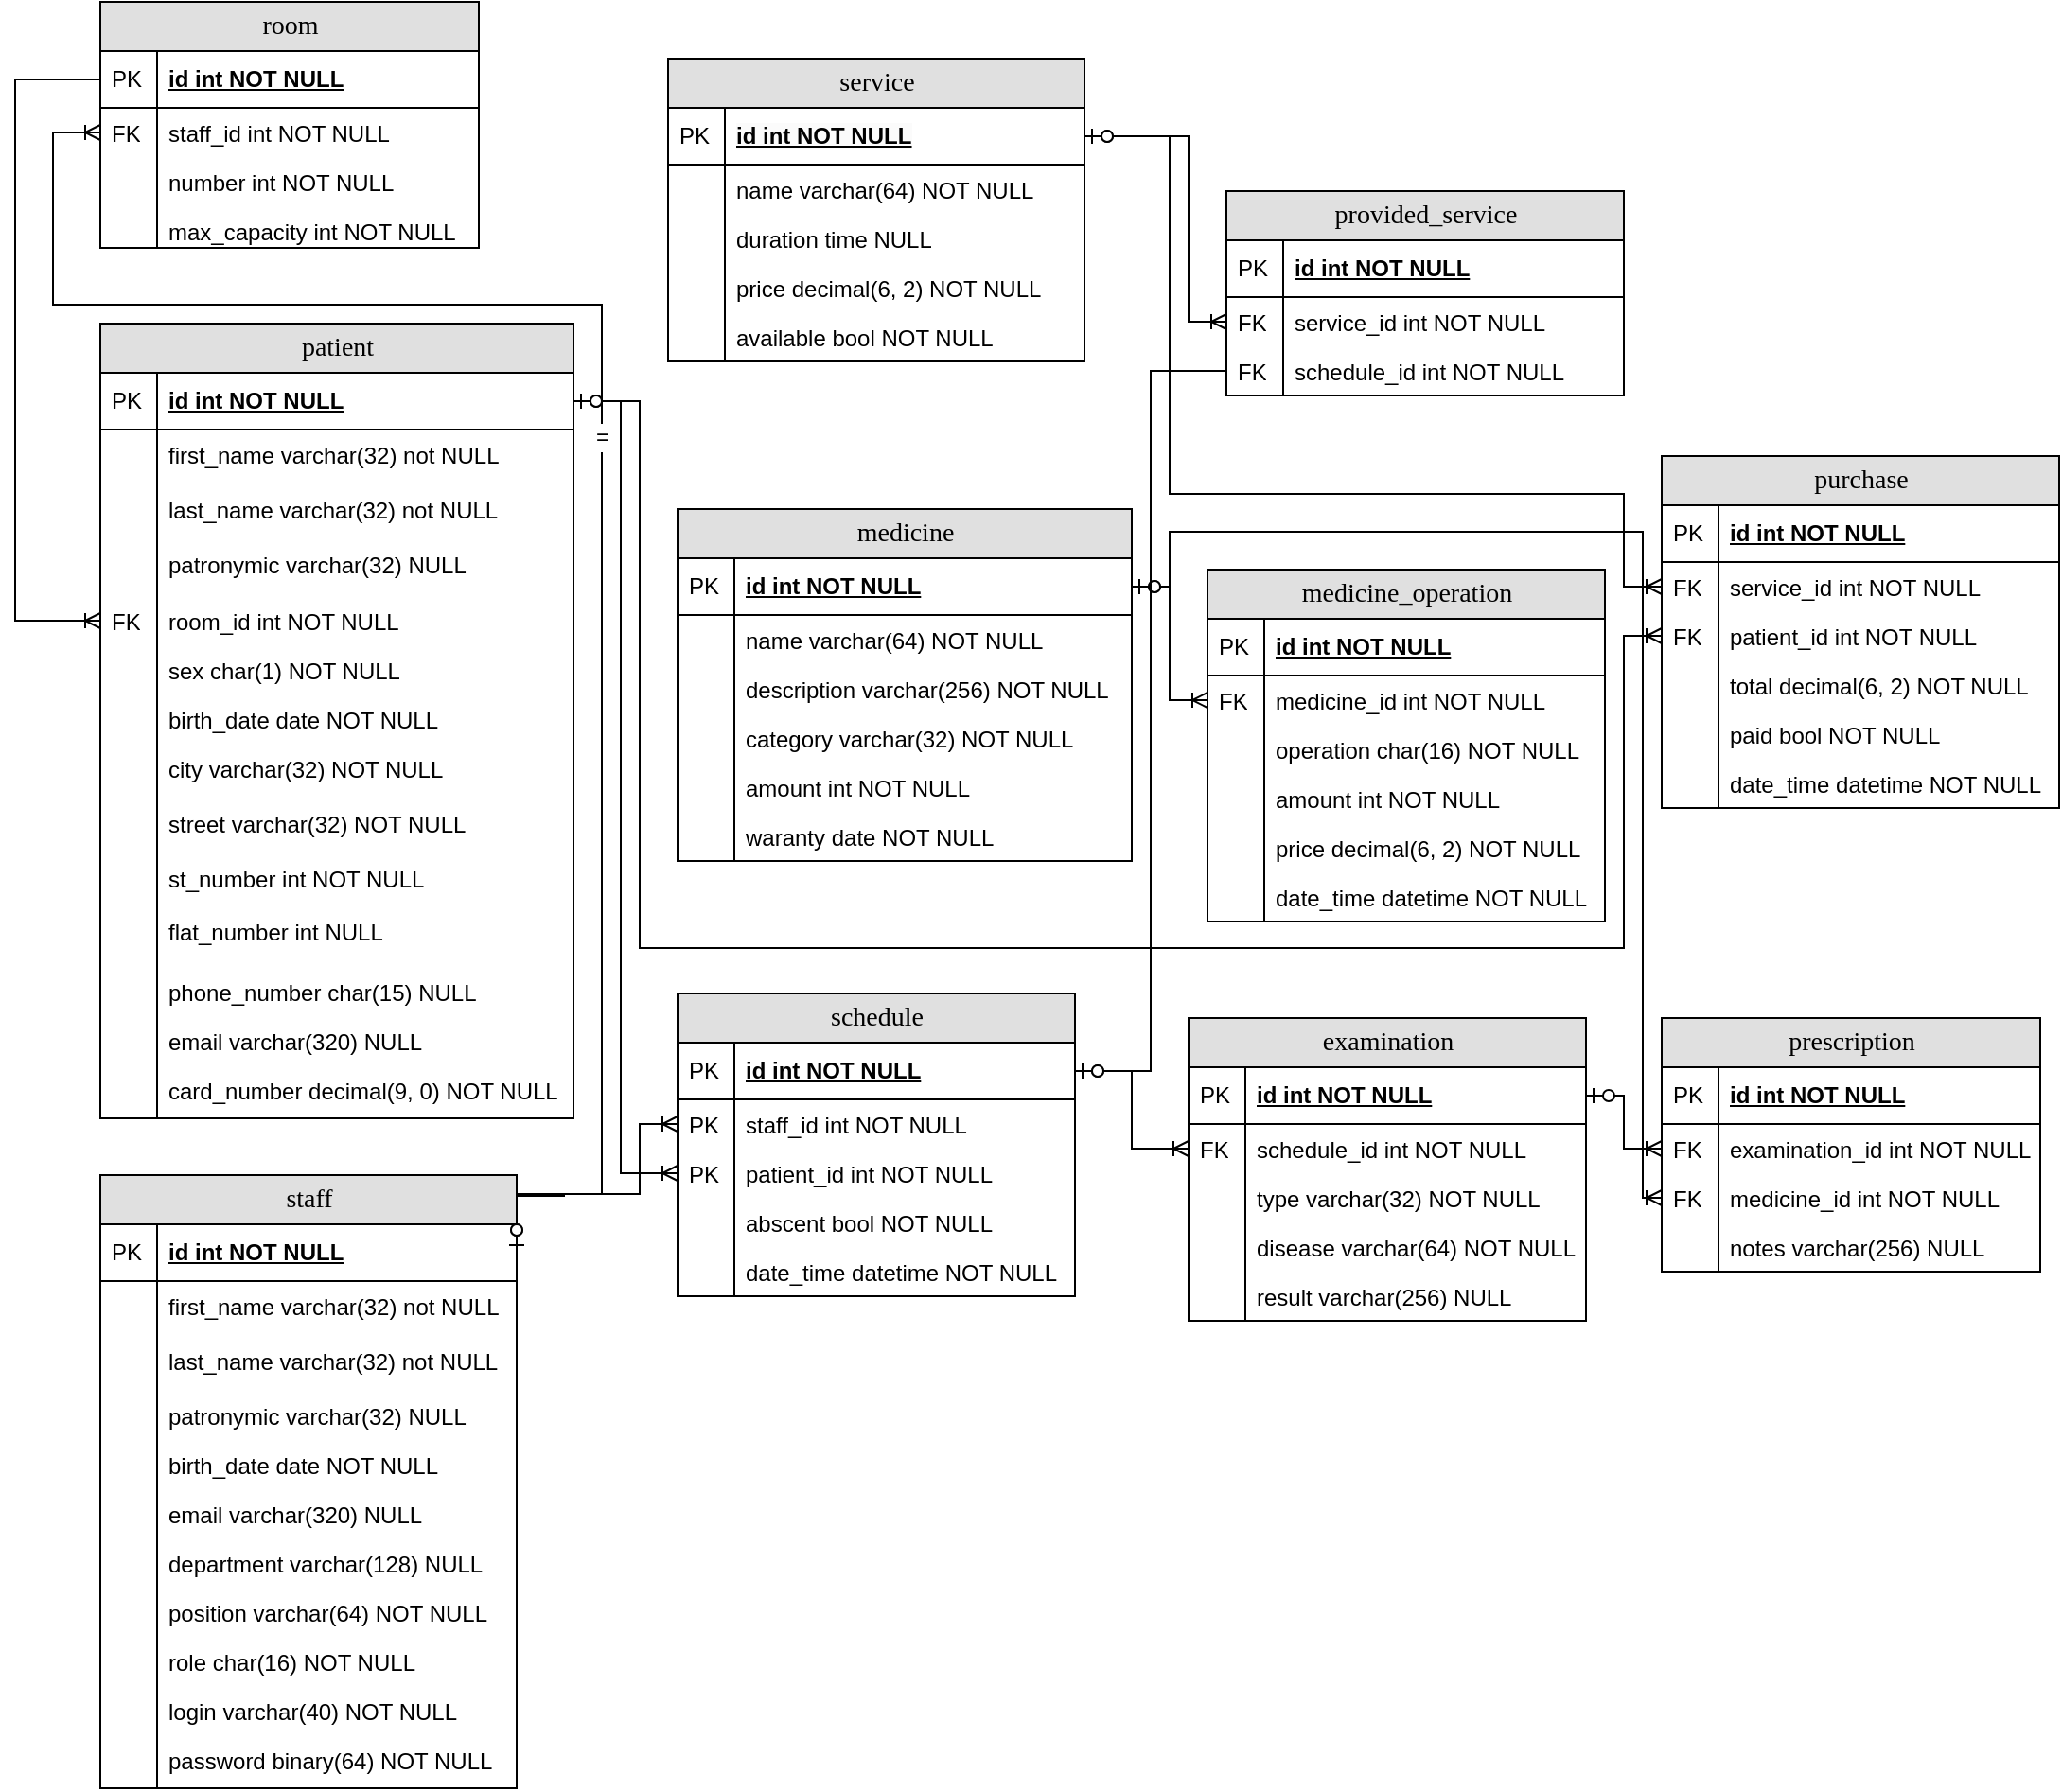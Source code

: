 <mxfile version="24.8.6">
  <diagram name="Page-1" id="e56a1550-8fbb-45ad-956c-1786394a9013">
    <mxGraphModel dx="1048" dy="573" grid="1" gridSize="10" guides="1" tooltips="1" connect="1" arrows="1" fold="1" page="1" pageScale="1" pageWidth="1100" pageHeight="850" background="none" math="0" shadow="0">
      <root>
        <mxCell id="0" />
        <mxCell id="1" parent="0" />
        <mxCell id="2e49270ec7c68f3f-80" value="patient" style="swimlane;html=1;fontStyle=0;childLayout=stackLayout;horizontal=1;startSize=26;fillColor=#e0e0e0;horizontalStack=0;resizeParent=1;resizeLast=0;collapsible=1;marginBottom=0;swimlaneFillColor=#ffffff;align=center;rounded=0;shadow=0;comic=0;labelBackgroundColor=none;strokeWidth=1;fontFamily=Verdana;fontSize=14" parent="1" vertex="1">
          <mxGeometry x="65" y="200" width="250" height="420" as="geometry" />
        </mxCell>
        <mxCell id="2e49270ec7c68f3f-81" value="id int NOT NULL" style="shape=partialRectangle;top=0;left=0;right=0;bottom=1;html=1;align=left;verticalAlign=middle;fillColor=none;spacingLeft=34;spacingRight=4;whiteSpace=wrap;overflow=hidden;rotatable=0;points=[[0,0.5],[1,0.5]];portConstraint=eastwest;dropTarget=0;fontStyle=5;" parent="2e49270ec7c68f3f-80" vertex="1">
          <mxGeometry y="26" width="250" height="30" as="geometry" />
        </mxCell>
        <mxCell id="2e49270ec7c68f3f-82" value="PK" style="shape=partialRectangle;top=0;left=0;bottom=0;html=1;fillColor=none;align=left;verticalAlign=middle;spacingLeft=4;spacingRight=4;whiteSpace=wrap;overflow=hidden;rotatable=0;points=[];portConstraint=eastwest;part=1;" parent="2e49270ec7c68f3f-81" vertex="1" connectable="0">
          <mxGeometry width="30" height="30" as="geometry" />
        </mxCell>
        <mxCell id="xoXCKVY_eEHK1nkntanG-15" value="first_name varchar(32) not NULL&lt;div&gt;&lt;br&gt;&lt;div&gt;last_name varchar(32) not NULL&lt;/div&gt;&lt;div&gt;&lt;br&gt;&lt;div&gt;patronymic varchar(32) NULL&lt;div&gt;&lt;br&gt;&lt;/div&gt;&lt;/div&gt;&lt;/div&gt;&lt;/div&gt;" style="shape=partialRectangle;top=0;left=0;right=0;bottom=0;html=1;align=left;verticalAlign=top;fillColor=none;spacingLeft=34;spacingRight=4;whiteSpace=wrap;overflow=hidden;rotatable=0;points=[[0,0.5],[1,0.5]];portConstraint=eastwest;dropTarget=0;" parent="2e49270ec7c68f3f-80" vertex="1">
          <mxGeometry y="56" width="250" height="86" as="geometry" />
        </mxCell>
        <mxCell id="xoXCKVY_eEHK1nkntanG-16" value="" style="shape=partialRectangle;top=0;left=0;bottom=0;html=1;fillColor=none;align=left;verticalAlign=top;spacingLeft=4;spacingRight=4;whiteSpace=wrap;overflow=hidden;rotatable=0;points=[];portConstraint=eastwest;part=1;" parent="xoXCKVY_eEHK1nkntanG-15" vertex="1" connectable="0">
          <mxGeometry width="30" height="86" as="geometry" />
        </mxCell>
        <mxCell id="tFH48kkrop2lS6TEBaqX-35" value="&lt;div&gt;&lt;div&gt;&lt;div&gt;&lt;div&gt;&lt;br&gt;&lt;/div&gt;&lt;/div&gt;&lt;/div&gt;&lt;/div&gt;" style="shape=partialRectangle;top=0;left=0;right=0;bottom=0;html=1;align=left;verticalAlign=top;fillColor=none;spacingLeft=34;spacingRight=4;whiteSpace=wrap;overflow=hidden;rotatable=0;points=[[0,0.5],[1,0.5]];portConstraint=eastwest;dropTarget=0;" parent="2e49270ec7c68f3f-80" vertex="1">
          <mxGeometry y="142" width="250" height="2" as="geometry" />
        </mxCell>
        <mxCell id="tFH48kkrop2lS6TEBaqX-36" value="" style="shape=partialRectangle;top=0;left=0;bottom=0;html=1;fillColor=none;align=left;verticalAlign=top;spacingLeft=4;spacingRight=4;whiteSpace=wrap;overflow=hidden;rotatable=0;points=[];portConstraint=eastwest;part=1;" parent="tFH48kkrop2lS6TEBaqX-35" vertex="1" connectable="0">
          <mxGeometry width="30" height="2" as="geometry" />
        </mxCell>
        <mxCell id="2e49270ec7c68f3f-83" value="room_id int NOT NULL" style="shape=partialRectangle;top=0;left=0;right=0;bottom=0;html=1;align=left;verticalAlign=top;fillColor=none;spacingLeft=34;spacingRight=4;whiteSpace=wrap;overflow=hidden;rotatable=0;points=[[0,0.5],[1,0.5]];portConstraint=eastwest;dropTarget=0;" parent="2e49270ec7c68f3f-80" vertex="1">
          <mxGeometry y="144" width="250" height="26" as="geometry" />
        </mxCell>
        <mxCell id="2e49270ec7c68f3f-84" value="FK" style="shape=partialRectangle;top=0;left=0;bottom=0;html=1;fillColor=none;align=left;verticalAlign=top;spacingLeft=4;spacingRight=4;whiteSpace=wrap;overflow=hidden;rotatable=0;points=[];portConstraint=eastwest;part=1;" parent="2e49270ec7c68f3f-83" vertex="1" connectable="0">
          <mxGeometry width="30" height="26" as="geometry" />
        </mxCell>
        <mxCell id="2e49270ec7c68f3f-85" value="sex char(1) NOT NULL" style="shape=partialRectangle;top=0;left=0;right=0;bottom=0;html=1;align=left;verticalAlign=top;fillColor=none;spacingLeft=34;spacingRight=4;whiteSpace=wrap;overflow=hidden;rotatable=0;points=[[0,0.5],[1,0.5]];portConstraint=eastwest;dropTarget=0;" parent="2e49270ec7c68f3f-80" vertex="1">
          <mxGeometry y="170" width="250" height="26" as="geometry" />
        </mxCell>
        <mxCell id="2e49270ec7c68f3f-86" value="" style="shape=partialRectangle;top=0;left=0;bottom=0;html=1;fillColor=none;align=left;verticalAlign=top;spacingLeft=4;spacingRight=4;whiteSpace=wrap;overflow=hidden;rotatable=0;points=[];portConstraint=eastwest;part=1;" parent="2e49270ec7c68f3f-85" vertex="1" connectable="0">
          <mxGeometry width="30" height="26" as="geometry" />
        </mxCell>
        <mxCell id="2e49270ec7c68f3f-87" value="birth_date date NOT NULL" style="shape=partialRectangle;top=0;left=0;right=0;bottom=0;html=1;align=left;verticalAlign=top;fillColor=none;spacingLeft=34;spacingRight=4;whiteSpace=wrap;overflow=hidden;rotatable=0;points=[[0,0.5],[1,0.5]];portConstraint=eastwest;dropTarget=0;" parent="2e49270ec7c68f3f-80" vertex="1">
          <mxGeometry y="196" width="250" height="26" as="geometry" />
        </mxCell>
        <mxCell id="2e49270ec7c68f3f-88" value="" style="shape=partialRectangle;top=0;left=0;bottom=0;html=1;fillColor=none;align=left;verticalAlign=top;spacingLeft=4;spacingRight=4;whiteSpace=wrap;overflow=hidden;rotatable=0;points=[];portConstraint=eastwest;part=1;" parent="2e49270ec7c68f3f-87" vertex="1" connectable="0">
          <mxGeometry width="30" height="26" as="geometry" />
        </mxCell>
        <mxCell id="p0_nEVuOWDhQbCXWA5GA-3" value="city varchar(32) NOT NULL&lt;div&gt;&lt;br&gt;&lt;/div&gt;&lt;div&gt;street varchar(32) NOT NULL&lt;/div&gt;&lt;div&gt;&lt;br&gt;&lt;/div&gt;&lt;div&gt;st_number int NOT NULL&lt;/div&gt;&lt;div&gt;&lt;br&gt;&lt;/div&gt;&lt;div&gt;flat_number int NULL&lt;/div&gt;" style="shape=partialRectangle;top=0;left=0;right=0;bottom=0;html=1;align=left;verticalAlign=top;fillColor=none;spacingLeft=34;spacingRight=4;whiteSpace=wrap;overflow=hidden;rotatable=0;points=[[0,0.5],[1,0.5]];portConstraint=eastwest;dropTarget=0;" parent="2e49270ec7c68f3f-80" vertex="1">
          <mxGeometry y="222" width="250" height="118" as="geometry" />
        </mxCell>
        <mxCell id="p0_nEVuOWDhQbCXWA5GA-4" value="" style="shape=partialRectangle;top=0;left=0;bottom=0;html=1;fillColor=none;align=left;verticalAlign=top;spacingLeft=4;spacingRight=4;whiteSpace=wrap;overflow=hidden;rotatable=0;points=[];portConstraint=eastwest;part=1;" parent="p0_nEVuOWDhQbCXWA5GA-3" vertex="1" connectable="0">
          <mxGeometry width="30" height="118.0" as="geometry" />
        </mxCell>
        <mxCell id="p0_nEVuOWDhQbCXWA5GA-5" value="phone_number char(15) NULL" style="shape=partialRectangle;top=0;left=0;right=0;bottom=0;html=1;align=left;verticalAlign=top;fillColor=none;spacingLeft=34;spacingRight=4;whiteSpace=wrap;overflow=hidden;rotatable=0;points=[[0,0.5],[1,0.5]];portConstraint=eastwest;dropTarget=0;" parent="2e49270ec7c68f3f-80" vertex="1">
          <mxGeometry y="340" width="250" height="26" as="geometry" />
        </mxCell>
        <mxCell id="p0_nEVuOWDhQbCXWA5GA-6" value="" style="shape=partialRectangle;top=0;left=0;bottom=0;html=1;fillColor=none;align=left;verticalAlign=top;spacingLeft=4;spacingRight=4;whiteSpace=wrap;overflow=hidden;rotatable=0;points=[];portConstraint=eastwest;part=1;" parent="p0_nEVuOWDhQbCXWA5GA-5" vertex="1" connectable="0">
          <mxGeometry width="30" height="26" as="geometry" />
        </mxCell>
        <mxCell id="p0_nEVuOWDhQbCXWA5GA-7" value="email varchar(320) NULL" style="shape=partialRectangle;top=0;left=0;right=0;bottom=0;html=1;align=left;verticalAlign=top;fillColor=none;spacingLeft=34;spacingRight=4;whiteSpace=wrap;overflow=hidden;rotatable=0;points=[[0,0.5],[1,0.5]];portConstraint=eastwest;dropTarget=0;" parent="2e49270ec7c68f3f-80" vertex="1">
          <mxGeometry y="366" width="250" height="26" as="geometry" />
        </mxCell>
        <mxCell id="p0_nEVuOWDhQbCXWA5GA-8" value="" style="shape=partialRectangle;top=0;left=0;bottom=0;html=1;fillColor=none;align=left;verticalAlign=top;spacingLeft=4;spacingRight=4;whiteSpace=wrap;overflow=hidden;rotatable=0;points=[];portConstraint=eastwest;part=1;" parent="p0_nEVuOWDhQbCXWA5GA-7" vertex="1" connectable="0">
          <mxGeometry width="30" height="26" as="geometry" />
        </mxCell>
        <mxCell id="p0_nEVuOWDhQbCXWA5GA-9" value="card_number decimal(9, 0) NOT NULL" style="shape=partialRectangle;top=0;left=0;right=0;bottom=0;html=1;align=left;verticalAlign=top;fillColor=none;spacingLeft=34;spacingRight=4;whiteSpace=wrap;overflow=hidden;rotatable=0;points=[[0,0.5],[1,0.5]];portConstraint=eastwest;dropTarget=0;" parent="2e49270ec7c68f3f-80" vertex="1">
          <mxGeometry y="392" width="250" height="26" as="geometry" />
        </mxCell>
        <mxCell id="p0_nEVuOWDhQbCXWA5GA-10" value="" style="shape=partialRectangle;top=0;left=0;bottom=0;html=1;fillColor=none;align=left;verticalAlign=top;spacingLeft=4;spacingRight=4;whiteSpace=wrap;overflow=hidden;rotatable=0;points=[];portConstraint=eastwest;part=1;" parent="p0_nEVuOWDhQbCXWA5GA-9" vertex="1" connectable="0">
          <mxGeometry width="30" height="26" as="geometry" />
        </mxCell>
        <mxCell id="2e49270ec7c68f3f-89" value="" style="shape=partialRectangle;top=0;left=0;right=0;bottom=0;html=1;align=left;verticalAlign=top;fillColor=none;spacingLeft=34;spacingRight=4;whiteSpace=wrap;overflow=hidden;rotatable=0;points=[[0,0.5],[1,0.5]];portConstraint=eastwest;dropTarget=0;" parent="2e49270ec7c68f3f-80" vertex="1">
          <mxGeometry y="418" width="250" height="2" as="geometry" />
        </mxCell>
        <mxCell id="2e49270ec7c68f3f-90" value="" style="shape=partialRectangle;top=0;left=0;bottom=0;html=1;fillColor=none;align=left;verticalAlign=top;spacingLeft=4;spacingRight=4;whiteSpace=wrap;overflow=hidden;rotatable=0;points=[];portConstraint=eastwest;part=1;" parent="2e49270ec7c68f3f-89" vertex="1" connectable="0">
          <mxGeometry width="30" height="2" as="geometry" />
        </mxCell>
        <mxCell id="p0_nEVuOWDhQbCXWA5GA-11" value="staff" style="swimlane;html=1;fontStyle=0;childLayout=stackLayout;horizontal=1;startSize=26;fillColor=#e0e0e0;horizontalStack=0;resizeParent=1;resizeLast=0;collapsible=1;marginBottom=0;swimlaneFillColor=#ffffff;align=center;rounded=0;shadow=0;comic=0;labelBackgroundColor=none;strokeWidth=1;fontFamily=Verdana;fontSize=14" parent="1" vertex="1">
          <mxGeometry x="65" y="650" width="220" height="324" as="geometry" />
        </mxCell>
        <mxCell id="p0_nEVuOWDhQbCXWA5GA-12" value="id int NOT NULL" style="shape=partialRectangle;top=0;left=0;right=0;bottom=1;html=1;align=left;verticalAlign=middle;fillColor=none;spacingLeft=34;spacingRight=4;whiteSpace=wrap;overflow=hidden;rotatable=0;points=[[0,0.5],[1,0.5]];portConstraint=eastwest;dropTarget=0;fontStyle=5;" parent="p0_nEVuOWDhQbCXWA5GA-11" vertex="1">
          <mxGeometry y="26" width="220" height="30" as="geometry" />
        </mxCell>
        <mxCell id="p0_nEVuOWDhQbCXWA5GA-13" value="PK" style="shape=partialRectangle;top=0;left=0;bottom=0;html=1;fillColor=none;align=left;verticalAlign=middle;spacingLeft=4;spacingRight=4;whiteSpace=wrap;overflow=hidden;rotatable=0;points=[];portConstraint=eastwest;part=1;" parent="p0_nEVuOWDhQbCXWA5GA-12" vertex="1" connectable="0">
          <mxGeometry width="30" height="30" as="geometry" />
        </mxCell>
        <mxCell id="p0_nEVuOWDhQbCXWA5GA-14" value="first_name varchar(32) not NULL&lt;div&gt;&lt;br&gt;&lt;div&gt;last_name varchar(32) not NULL&lt;/div&gt;&lt;div&gt;&lt;br&gt;&lt;div&gt;patronymic varchar(32) NULL&lt;div&gt;&lt;br&gt;&lt;/div&gt;&lt;/div&gt;&lt;/div&gt;&lt;/div&gt;" style="shape=partialRectangle;top=0;left=0;right=0;bottom=0;html=1;align=left;verticalAlign=top;fillColor=none;spacingLeft=34;spacingRight=4;whiteSpace=wrap;overflow=hidden;rotatable=0;points=[[0,0.5],[1,0.5]];portConstraint=eastwest;dropTarget=0;" parent="p0_nEVuOWDhQbCXWA5GA-11" vertex="1">
          <mxGeometry y="56" width="220" height="84" as="geometry" />
        </mxCell>
        <mxCell id="p0_nEVuOWDhQbCXWA5GA-15" value="" style="shape=partialRectangle;top=0;left=0;bottom=0;html=1;fillColor=none;align=left;verticalAlign=top;spacingLeft=4;spacingRight=4;whiteSpace=wrap;overflow=hidden;rotatable=0;points=[];portConstraint=eastwest;part=1;" parent="p0_nEVuOWDhQbCXWA5GA-14" vertex="1" connectable="0">
          <mxGeometry width="30" height="84" as="geometry" />
        </mxCell>
        <mxCell id="p0_nEVuOWDhQbCXWA5GA-18" value="birth_date date NOT NULL" style="shape=partialRectangle;top=0;left=0;right=0;bottom=0;html=1;align=left;verticalAlign=top;fillColor=none;spacingLeft=34;spacingRight=4;whiteSpace=wrap;overflow=hidden;rotatable=0;points=[[0,0.5],[1,0.5]];portConstraint=eastwest;dropTarget=0;" parent="p0_nEVuOWDhQbCXWA5GA-11" vertex="1">
          <mxGeometry y="140" width="220" height="26" as="geometry" />
        </mxCell>
        <mxCell id="p0_nEVuOWDhQbCXWA5GA-19" value="" style="shape=partialRectangle;top=0;left=0;bottom=0;html=1;fillColor=none;align=left;verticalAlign=top;spacingLeft=4;spacingRight=4;whiteSpace=wrap;overflow=hidden;rotatable=0;points=[];portConstraint=eastwest;part=1;" parent="p0_nEVuOWDhQbCXWA5GA-18" vertex="1" connectable="0">
          <mxGeometry width="30" height="26" as="geometry" />
        </mxCell>
        <mxCell id="p0_nEVuOWDhQbCXWA5GA-230" value="email varchar(320) NULL" style="shape=partialRectangle;top=0;left=0;right=0;bottom=0;html=1;align=left;verticalAlign=top;fillColor=none;spacingLeft=34;spacingRight=4;whiteSpace=wrap;overflow=hidden;rotatable=0;points=[[0,0.5],[1,0.5]];portConstraint=eastwest;dropTarget=0;" parent="p0_nEVuOWDhQbCXWA5GA-11" vertex="1">
          <mxGeometry y="166" width="220" height="26" as="geometry" />
        </mxCell>
        <mxCell id="p0_nEVuOWDhQbCXWA5GA-231" value="" style="shape=partialRectangle;top=0;left=0;bottom=0;html=1;fillColor=none;align=left;verticalAlign=top;spacingLeft=4;spacingRight=4;whiteSpace=wrap;overflow=hidden;rotatable=0;points=[];portConstraint=eastwest;part=1;" parent="p0_nEVuOWDhQbCXWA5GA-230" vertex="1" connectable="0">
          <mxGeometry width="30" height="26" as="geometry" />
        </mxCell>
        <mxCell id="p0_nEVuOWDhQbCXWA5GA-20" value="department varchar(128) NULL" style="shape=partialRectangle;top=0;left=0;right=0;bottom=0;html=1;align=left;verticalAlign=top;fillColor=none;spacingLeft=34;spacingRight=4;whiteSpace=wrap;overflow=hidden;rotatable=0;points=[[0,0.5],[1,0.5]];portConstraint=eastwest;dropTarget=0;" parent="p0_nEVuOWDhQbCXWA5GA-11" vertex="1">
          <mxGeometry y="192" width="220" height="26" as="geometry" />
        </mxCell>
        <mxCell id="p0_nEVuOWDhQbCXWA5GA-21" value="" style="shape=partialRectangle;top=0;left=0;bottom=0;html=1;fillColor=none;align=left;verticalAlign=top;spacingLeft=4;spacingRight=4;whiteSpace=wrap;overflow=hidden;rotatable=0;points=[];portConstraint=eastwest;part=1;" parent="p0_nEVuOWDhQbCXWA5GA-20" vertex="1" connectable="0">
          <mxGeometry width="30" height="26" as="geometry" />
        </mxCell>
        <mxCell id="p0_nEVuOWDhQbCXWA5GA-22" value="position varchar(64) NOT NULL" style="shape=partialRectangle;top=0;left=0;right=0;bottom=0;html=1;align=left;verticalAlign=top;fillColor=none;spacingLeft=34;spacingRight=4;whiteSpace=wrap;overflow=hidden;rotatable=0;points=[[0,0.5],[1,0.5]];portConstraint=eastwest;dropTarget=0;" parent="p0_nEVuOWDhQbCXWA5GA-11" vertex="1">
          <mxGeometry y="218" width="220" height="26" as="geometry" />
        </mxCell>
        <mxCell id="p0_nEVuOWDhQbCXWA5GA-23" value="" style="shape=partialRectangle;top=0;left=0;bottom=0;html=1;fillColor=none;align=left;verticalAlign=top;spacingLeft=4;spacingRight=4;whiteSpace=wrap;overflow=hidden;rotatable=0;points=[];portConstraint=eastwest;part=1;" parent="p0_nEVuOWDhQbCXWA5GA-22" vertex="1" connectable="0">
          <mxGeometry width="30" height="26" as="geometry" />
        </mxCell>
        <mxCell id="p0_nEVuOWDhQbCXWA5GA-24" value="role char(16) NOT NULL" style="shape=partialRectangle;top=0;left=0;right=0;bottom=0;html=1;align=left;verticalAlign=top;fillColor=none;spacingLeft=34;spacingRight=4;whiteSpace=wrap;overflow=hidden;rotatable=0;points=[[0,0.5],[1,0.5]];portConstraint=eastwest;dropTarget=0;" parent="p0_nEVuOWDhQbCXWA5GA-11" vertex="1">
          <mxGeometry y="244" width="220" height="26" as="geometry" />
        </mxCell>
        <mxCell id="p0_nEVuOWDhQbCXWA5GA-25" value="" style="shape=partialRectangle;top=0;left=0;bottom=0;html=1;fillColor=none;align=left;verticalAlign=top;spacingLeft=4;spacingRight=4;whiteSpace=wrap;overflow=hidden;rotatable=0;points=[];portConstraint=eastwest;part=1;" parent="p0_nEVuOWDhQbCXWA5GA-24" vertex="1" connectable="0">
          <mxGeometry width="30" height="26" as="geometry" />
        </mxCell>
        <mxCell id="p0_nEVuOWDhQbCXWA5GA-30" value="login varchar(40) NOT NULL" style="shape=partialRectangle;top=0;left=0;right=0;bottom=0;html=1;align=left;verticalAlign=top;fillColor=none;spacingLeft=34;spacingRight=4;whiteSpace=wrap;overflow=hidden;rotatable=0;points=[[0,0.5],[1,0.5]];portConstraint=eastwest;dropTarget=0;" parent="p0_nEVuOWDhQbCXWA5GA-11" vertex="1">
          <mxGeometry y="270" width="220" height="26" as="geometry" />
        </mxCell>
        <mxCell id="p0_nEVuOWDhQbCXWA5GA-31" value="" style="shape=partialRectangle;top=0;left=0;bottom=0;html=1;fillColor=none;align=left;verticalAlign=top;spacingLeft=4;spacingRight=4;whiteSpace=wrap;overflow=hidden;rotatable=0;points=[];portConstraint=eastwest;part=1;" parent="p0_nEVuOWDhQbCXWA5GA-30" vertex="1" connectable="0">
          <mxGeometry width="30" height="26" as="geometry" />
        </mxCell>
        <mxCell id="p0_nEVuOWDhQbCXWA5GA-32" value="password binary(64) NOT NULL" style="shape=partialRectangle;top=0;left=0;right=0;bottom=0;html=1;align=left;verticalAlign=top;fillColor=none;spacingLeft=34;spacingRight=4;whiteSpace=wrap;overflow=hidden;rotatable=0;points=[[0,0.5],[1,0.5]];portConstraint=eastwest;dropTarget=0;" parent="p0_nEVuOWDhQbCXWA5GA-11" vertex="1">
          <mxGeometry y="296" width="220" height="26" as="geometry" />
        </mxCell>
        <mxCell id="p0_nEVuOWDhQbCXWA5GA-33" value="" style="shape=partialRectangle;top=0;left=0;bottom=0;html=1;fillColor=none;align=left;verticalAlign=top;spacingLeft=4;spacingRight=4;whiteSpace=wrap;overflow=hidden;rotatable=0;points=[];portConstraint=eastwest;part=1;" parent="p0_nEVuOWDhQbCXWA5GA-32" vertex="1" connectable="0">
          <mxGeometry width="30" height="26" as="geometry" />
        </mxCell>
        <mxCell id="p0_nEVuOWDhQbCXWA5GA-28" value="" style="shape=partialRectangle;top=0;left=0;right=0;bottom=0;html=1;align=left;verticalAlign=top;fillColor=none;spacingLeft=34;spacingRight=4;whiteSpace=wrap;overflow=hidden;rotatable=0;points=[[0,0.5],[1,0.5]];portConstraint=eastwest;dropTarget=0;" parent="p0_nEVuOWDhQbCXWA5GA-11" vertex="1">
          <mxGeometry y="322" width="220" height="2" as="geometry" />
        </mxCell>
        <mxCell id="p0_nEVuOWDhQbCXWA5GA-29" value="" style="shape=partialRectangle;top=0;left=0;bottom=0;html=1;fillColor=none;align=left;verticalAlign=top;spacingLeft=4;spacingRight=4;whiteSpace=wrap;overflow=hidden;rotatable=0;points=[];portConstraint=eastwest;part=1;" parent="p0_nEVuOWDhQbCXWA5GA-28" vertex="1" connectable="0">
          <mxGeometry width="30" height="2" as="geometry" />
        </mxCell>
        <mxCell id="p0_nEVuOWDhQbCXWA5GA-84" value="service" style="swimlane;html=1;fontStyle=0;childLayout=stackLayout;horizontal=1;startSize=26;fillColor=#e0e0e0;horizontalStack=0;resizeParent=1;resizeLast=0;collapsible=1;marginBottom=0;swimlaneFillColor=#ffffff;align=center;rounded=0;shadow=0;comic=0;labelBackgroundColor=none;strokeWidth=1;fontFamily=Verdana;fontSize=14" parent="1" vertex="1">
          <mxGeometry x="365" y="60" width="220" height="160" as="geometry" />
        </mxCell>
        <mxCell id="p0_nEVuOWDhQbCXWA5GA-85" value="&lt;meta charset=&quot;utf-8&quot;&gt;&lt;span style=&quot;color: rgb(0, 0, 0); font-family: Helvetica; font-size: 12px; font-style: normal; font-variant-ligatures: normal; font-variant-caps: normal; font-weight: 700; letter-spacing: normal; orphans: 2; text-align: left; text-indent: 0px; text-transform: none; widows: 2; word-spacing: 0px; -webkit-text-stroke-width: 0px; white-space: normal; background-color: rgb(251, 251, 251); text-decoration: underline; display: inline !important; float: none;&quot;&gt;id int NOT NULL&lt;/span&gt;" style="shape=partialRectangle;top=0;left=0;right=0;bottom=1;html=1;align=left;verticalAlign=middle;fillColor=none;spacingLeft=34;spacingRight=4;whiteSpace=wrap;overflow=hidden;rotatable=0;points=[[0,0.5],[1,0.5]];portConstraint=eastwest;dropTarget=0;fontStyle=5;" parent="p0_nEVuOWDhQbCXWA5GA-84" vertex="1">
          <mxGeometry y="26" width="220" height="30" as="geometry" />
        </mxCell>
        <mxCell id="p0_nEVuOWDhQbCXWA5GA-86" value="PK" style="shape=partialRectangle;top=0;left=0;bottom=0;html=1;fillColor=none;align=left;verticalAlign=middle;spacingLeft=4;spacingRight=4;whiteSpace=wrap;overflow=hidden;rotatable=0;points=[];portConstraint=eastwest;part=1;" parent="p0_nEVuOWDhQbCXWA5GA-85" vertex="1" connectable="0">
          <mxGeometry width="30" height="30" as="geometry" />
        </mxCell>
        <mxCell id="p0_nEVuOWDhQbCXWA5GA-87" value="name varchar(64) NOT NULL" style="shape=partialRectangle;top=0;left=0;right=0;bottom=0;html=1;align=left;verticalAlign=top;fillColor=none;spacingLeft=34;spacingRight=4;whiteSpace=wrap;overflow=hidden;rotatable=0;points=[[0,0.5],[1,0.5]];portConstraint=eastwest;dropTarget=0;" parent="p0_nEVuOWDhQbCXWA5GA-84" vertex="1">
          <mxGeometry y="56" width="220" height="26" as="geometry" />
        </mxCell>
        <mxCell id="p0_nEVuOWDhQbCXWA5GA-88" value="" style="shape=partialRectangle;top=0;left=0;bottom=0;html=1;fillColor=none;align=left;verticalAlign=top;spacingLeft=4;spacingRight=4;whiteSpace=wrap;overflow=hidden;rotatable=0;points=[];portConstraint=eastwest;part=1;" parent="p0_nEVuOWDhQbCXWA5GA-87" vertex="1" connectable="0">
          <mxGeometry width="30" height="26" as="geometry" />
        </mxCell>
        <mxCell id="p0_nEVuOWDhQbCXWA5GA-89" value="duration time NULL" style="shape=partialRectangle;top=0;left=0;right=0;bottom=0;html=1;align=left;verticalAlign=top;fillColor=none;spacingLeft=34;spacingRight=4;whiteSpace=wrap;overflow=hidden;rotatable=0;points=[[0,0.5],[1,0.5]];portConstraint=eastwest;dropTarget=0;" parent="p0_nEVuOWDhQbCXWA5GA-84" vertex="1">
          <mxGeometry y="82" width="220" height="26" as="geometry" />
        </mxCell>
        <mxCell id="p0_nEVuOWDhQbCXWA5GA-90" value="" style="shape=partialRectangle;top=0;left=0;bottom=0;html=1;fillColor=none;align=left;verticalAlign=top;spacingLeft=4;spacingRight=4;whiteSpace=wrap;overflow=hidden;rotatable=0;points=[];portConstraint=eastwest;part=1;" parent="p0_nEVuOWDhQbCXWA5GA-89" vertex="1" connectable="0">
          <mxGeometry width="30" height="26" as="geometry" />
        </mxCell>
        <mxCell id="p0_nEVuOWDhQbCXWA5GA-93" value="price decimal(6, 2) NOT NULL" style="shape=partialRectangle;top=0;left=0;right=0;bottom=0;html=1;align=left;verticalAlign=top;fillColor=none;spacingLeft=34;spacingRight=4;whiteSpace=wrap;overflow=hidden;rotatable=0;points=[[0,0.5],[1,0.5]];portConstraint=eastwest;dropTarget=0;" parent="p0_nEVuOWDhQbCXWA5GA-84" vertex="1">
          <mxGeometry y="108" width="220" height="26" as="geometry" />
        </mxCell>
        <mxCell id="p0_nEVuOWDhQbCXWA5GA-94" value="" style="shape=partialRectangle;top=0;left=0;bottom=0;html=1;fillColor=none;align=left;verticalAlign=top;spacingLeft=4;spacingRight=4;whiteSpace=wrap;overflow=hidden;rotatable=0;points=[];portConstraint=eastwest;part=1;" parent="p0_nEVuOWDhQbCXWA5GA-93" vertex="1" connectable="0">
          <mxGeometry width="30" height="26" as="geometry" />
        </mxCell>
        <mxCell id="p0_nEVuOWDhQbCXWA5GA-95" value="available bool NOT NULL" style="shape=partialRectangle;top=0;left=0;right=0;bottom=0;html=1;align=left;verticalAlign=top;fillColor=none;spacingLeft=34;spacingRight=4;whiteSpace=wrap;overflow=hidden;rotatable=0;points=[[0,0.5],[1,0.5]];portConstraint=eastwest;dropTarget=0;" parent="p0_nEVuOWDhQbCXWA5GA-84" vertex="1">
          <mxGeometry y="134" width="220" height="26" as="geometry" />
        </mxCell>
        <mxCell id="p0_nEVuOWDhQbCXWA5GA-96" value="" style="shape=partialRectangle;top=0;left=0;bottom=0;html=1;fillColor=none;align=left;verticalAlign=top;spacingLeft=4;spacingRight=4;whiteSpace=wrap;overflow=hidden;rotatable=0;points=[];portConstraint=eastwest;part=1;" parent="p0_nEVuOWDhQbCXWA5GA-95" vertex="1" connectable="0">
          <mxGeometry width="30" height="26" as="geometry" />
        </mxCell>
        <mxCell id="p0_nEVuOWDhQbCXWA5GA-103" value="medicine" style="swimlane;html=1;fontStyle=0;childLayout=stackLayout;horizontal=1;startSize=26;fillColor=#e0e0e0;horizontalStack=0;resizeParent=1;resizeLast=0;collapsible=1;marginBottom=0;swimlaneFillColor=#ffffff;align=center;rounded=0;shadow=0;comic=0;labelBackgroundColor=none;strokeWidth=1;fontFamily=Verdana;fontSize=14" parent="1" vertex="1">
          <mxGeometry x="370" y="298" width="240" height="186" as="geometry" />
        </mxCell>
        <mxCell id="p0_nEVuOWDhQbCXWA5GA-104" value="id int NOT NULL" style="shape=partialRectangle;top=0;left=0;right=0;bottom=1;html=1;align=left;verticalAlign=middle;fillColor=none;spacingLeft=34;spacingRight=4;whiteSpace=wrap;overflow=hidden;rotatable=0;points=[[0,0.5],[1,0.5]];portConstraint=eastwest;dropTarget=0;fontStyle=5;" parent="p0_nEVuOWDhQbCXWA5GA-103" vertex="1">
          <mxGeometry y="26" width="240" height="30" as="geometry" />
        </mxCell>
        <mxCell id="p0_nEVuOWDhQbCXWA5GA-105" value="PK" style="shape=partialRectangle;top=0;left=0;bottom=0;html=1;fillColor=none;align=left;verticalAlign=middle;spacingLeft=4;spacingRight=4;whiteSpace=wrap;overflow=hidden;rotatable=0;points=[];portConstraint=eastwest;part=1;" parent="p0_nEVuOWDhQbCXWA5GA-104" vertex="1" connectable="0">
          <mxGeometry width="30" height="30" as="geometry" />
        </mxCell>
        <mxCell id="p0_nEVuOWDhQbCXWA5GA-106" value="name varchar(64) NOT NULL" style="shape=partialRectangle;top=0;left=0;right=0;bottom=0;html=1;align=left;verticalAlign=top;fillColor=none;spacingLeft=34;spacingRight=4;whiteSpace=wrap;overflow=hidden;rotatable=0;points=[[0,0.5],[1,0.5]];portConstraint=eastwest;dropTarget=0;" parent="p0_nEVuOWDhQbCXWA5GA-103" vertex="1">
          <mxGeometry y="56" width="240" height="26" as="geometry" />
        </mxCell>
        <mxCell id="p0_nEVuOWDhQbCXWA5GA-107" value="" style="shape=partialRectangle;top=0;left=0;bottom=0;html=1;fillColor=none;align=left;verticalAlign=top;spacingLeft=4;spacingRight=4;whiteSpace=wrap;overflow=hidden;rotatable=0;points=[];portConstraint=eastwest;part=1;" parent="p0_nEVuOWDhQbCXWA5GA-106" vertex="1" connectable="0">
          <mxGeometry width="30" height="26" as="geometry" />
        </mxCell>
        <mxCell id="p0_nEVuOWDhQbCXWA5GA-108" value="description varchar(256) NOT NULL" style="shape=partialRectangle;top=0;left=0;right=0;bottom=0;html=1;align=left;verticalAlign=top;fillColor=none;spacingLeft=34;spacingRight=4;whiteSpace=wrap;overflow=hidden;rotatable=0;points=[[0,0.5],[1,0.5]];portConstraint=eastwest;dropTarget=0;" parent="p0_nEVuOWDhQbCXWA5GA-103" vertex="1">
          <mxGeometry y="82" width="240" height="26" as="geometry" />
        </mxCell>
        <mxCell id="p0_nEVuOWDhQbCXWA5GA-109" value="" style="shape=partialRectangle;top=0;left=0;bottom=0;html=1;fillColor=none;align=left;verticalAlign=top;spacingLeft=4;spacingRight=4;whiteSpace=wrap;overflow=hidden;rotatable=0;points=[];portConstraint=eastwest;part=1;" parent="p0_nEVuOWDhQbCXWA5GA-108" vertex="1" connectable="0">
          <mxGeometry width="30" height="26" as="geometry" />
        </mxCell>
        <mxCell id="p0_nEVuOWDhQbCXWA5GA-110" value="category varchar(32) NOT NULL" style="shape=partialRectangle;top=0;left=0;right=0;bottom=0;html=1;align=left;verticalAlign=top;fillColor=none;spacingLeft=34;spacingRight=4;whiteSpace=wrap;overflow=hidden;rotatable=0;points=[[0,0.5],[1,0.5]];portConstraint=eastwest;dropTarget=0;" parent="p0_nEVuOWDhQbCXWA5GA-103" vertex="1">
          <mxGeometry y="108" width="240" height="26" as="geometry" />
        </mxCell>
        <mxCell id="p0_nEVuOWDhQbCXWA5GA-111" value="" style="shape=partialRectangle;top=0;left=0;bottom=0;html=1;fillColor=none;align=left;verticalAlign=top;spacingLeft=4;spacingRight=4;whiteSpace=wrap;overflow=hidden;rotatable=0;points=[];portConstraint=eastwest;part=1;" parent="p0_nEVuOWDhQbCXWA5GA-110" vertex="1" connectable="0">
          <mxGeometry width="30" height="26" as="geometry" />
        </mxCell>
        <mxCell id="p0_nEVuOWDhQbCXWA5GA-112" value="amount int NOT NULL" style="shape=partialRectangle;top=0;left=0;right=0;bottom=0;html=1;align=left;verticalAlign=top;fillColor=none;spacingLeft=34;spacingRight=4;whiteSpace=wrap;overflow=hidden;rotatable=0;points=[[0,0.5],[1,0.5]];portConstraint=eastwest;dropTarget=0;" parent="p0_nEVuOWDhQbCXWA5GA-103" vertex="1">
          <mxGeometry y="134" width="240" height="26" as="geometry" />
        </mxCell>
        <mxCell id="p0_nEVuOWDhQbCXWA5GA-113" value="" style="shape=partialRectangle;top=0;left=0;bottom=0;html=1;fillColor=none;align=left;verticalAlign=top;spacingLeft=4;spacingRight=4;whiteSpace=wrap;overflow=hidden;rotatable=0;points=[];portConstraint=eastwest;part=1;" parent="p0_nEVuOWDhQbCXWA5GA-112" vertex="1" connectable="0">
          <mxGeometry width="30" height="26" as="geometry" />
        </mxCell>
        <mxCell id="p0_nEVuOWDhQbCXWA5GA-114" value="waranty date NOT NULL" style="shape=partialRectangle;top=0;left=0;right=0;bottom=0;html=1;align=left;verticalAlign=top;fillColor=none;spacingLeft=34;spacingRight=4;whiteSpace=wrap;overflow=hidden;rotatable=0;points=[[0,0.5],[1,0.5]];portConstraint=eastwest;dropTarget=0;" parent="p0_nEVuOWDhQbCXWA5GA-103" vertex="1">
          <mxGeometry y="160" width="240" height="26" as="geometry" />
        </mxCell>
        <mxCell id="p0_nEVuOWDhQbCXWA5GA-115" value="" style="shape=partialRectangle;top=0;left=0;bottom=0;html=1;fillColor=none;align=left;verticalAlign=top;spacingLeft=4;spacingRight=4;whiteSpace=wrap;overflow=hidden;rotatable=0;points=[];portConstraint=eastwest;part=1;" parent="p0_nEVuOWDhQbCXWA5GA-114" vertex="1" connectable="0">
          <mxGeometry width="30" height="26" as="geometry" />
        </mxCell>
        <mxCell id="p0_nEVuOWDhQbCXWA5GA-118" value="medicine_operation" style="swimlane;html=1;fontStyle=0;childLayout=stackLayout;horizontal=1;startSize=26;fillColor=#e0e0e0;horizontalStack=0;resizeParent=1;resizeLast=0;collapsible=1;marginBottom=0;swimlaneFillColor=#ffffff;align=center;rounded=0;shadow=0;comic=0;labelBackgroundColor=none;strokeWidth=1;fontFamily=Verdana;fontSize=14" parent="1" vertex="1">
          <mxGeometry x="650" y="330" width="210" height="186" as="geometry" />
        </mxCell>
        <mxCell id="p0_nEVuOWDhQbCXWA5GA-119" value="id int NOT NULL" style="shape=partialRectangle;top=0;left=0;right=0;bottom=1;html=1;align=left;verticalAlign=middle;fillColor=none;spacingLeft=34;spacingRight=4;whiteSpace=wrap;overflow=hidden;rotatable=0;points=[[0,0.5],[1,0.5]];portConstraint=eastwest;dropTarget=0;fontStyle=5;" parent="p0_nEVuOWDhQbCXWA5GA-118" vertex="1">
          <mxGeometry y="26" width="210" height="30" as="geometry" />
        </mxCell>
        <mxCell id="p0_nEVuOWDhQbCXWA5GA-120" value="PK" style="shape=partialRectangle;top=0;left=0;bottom=0;html=1;fillColor=none;align=left;verticalAlign=middle;spacingLeft=4;spacingRight=4;whiteSpace=wrap;overflow=hidden;rotatable=0;points=[];portConstraint=eastwest;part=1;" parent="p0_nEVuOWDhQbCXWA5GA-119" vertex="1" connectable="0">
          <mxGeometry width="30" height="30" as="geometry" />
        </mxCell>
        <mxCell id="p0_nEVuOWDhQbCXWA5GA-121" value="medicine_id int NOT NULL" style="shape=partialRectangle;top=0;left=0;right=0;bottom=0;html=1;align=left;verticalAlign=top;fillColor=none;spacingLeft=34;spacingRight=4;whiteSpace=wrap;overflow=hidden;rotatable=0;points=[[0,0.5],[1,0.5]];portConstraint=eastwest;dropTarget=0;" parent="p0_nEVuOWDhQbCXWA5GA-118" vertex="1">
          <mxGeometry y="56" width="210" height="26" as="geometry" />
        </mxCell>
        <mxCell id="p0_nEVuOWDhQbCXWA5GA-122" value="FK" style="shape=partialRectangle;top=0;left=0;bottom=0;html=1;fillColor=none;align=left;verticalAlign=top;spacingLeft=4;spacingRight=4;whiteSpace=wrap;overflow=hidden;rotatable=0;points=[];portConstraint=eastwest;part=1;" parent="p0_nEVuOWDhQbCXWA5GA-121" vertex="1" connectable="0">
          <mxGeometry width="30" height="26" as="geometry" />
        </mxCell>
        <mxCell id="p0_nEVuOWDhQbCXWA5GA-123" value="operation char(16) NOT NULL" style="shape=partialRectangle;top=0;left=0;right=0;bottom=0;html=1;align=left;verticalAlign=top;fillColor=none;spacingLeft=34;spacingRight=4;whiteSpace=wrap;overflow=hidden;rotatable=0;points=[[0,0.5],[1,0.5]];portConstraint=eastwest;dropTarget=0;" parent="p0_nEVuOWDhQbCXWA5GA-118" vertex="1">
          <mxGeometry y="82" width="210" height="26" as="geometry" />
        </mxCell>
        <mxCell id="p0_nEVuOWDhQbCXWA5GA-124" value="" style="shape=partialRectangle;top=0;left=0;bottom=0;html=1;fillColor=none;align=left;verticalAlign=top;spacingLeft=4;spacingRight=4;whiteSpace=wrap;overflow=hidden;rotatable=0;points=[];portConstraint=eastwest;part=1;" parent="p0_nEVuOWDhQbCXWA5GA-123" vertex="1" connectable="0">
          <mxGeometry width="30" height="26" as="geometry" />
        </mxCell>
        <mxCell id="p0_nEVuOWDhQbCXWA5GA-125" value="amount int NOT NULL" style="shape=partialRectangle;top=0;left=0;right=0;bottom=0;html=1;align=left;verticalAlign=top;fillColor=none;spacingLeft=34;spacingRight=4;whiteSpace=wrap;overflow=hidden;rotatable=0;points=[[0,0.5],[1,0.5]];portConstraint=eastwest;dropTarget=0;" parent="p0_nEVuOWDhQbCXWA5GA-118" vertex="1">
          <mxGeometry y="108" width="210" height="26" as="geometry" />
        </mxCell>
        <mxCell id="p0_nEVuOWDhQbCXWA5GA-126" value="" style="shape=partialRectangle;top=0;left=0;bottom=0;html=1;fillColor=none;align=left;verticalAlign=top;spacingLeft=4;spacingRight=4;whiteSpace=wrap;overflow=hidden;rotatable=0;points=[];portConstraint=eastwest;part=1;" parent="p0_nEVuOWDhQbCXWA5GA-125" vertex="1" connectable="0">
          <mxGeometry width="30" height="26" as="geometry" />
        </mxCell>
        <mxCell id="p0_nEVuOWDhQbCXWA5GA-127" value="price decimal(6, 2) NOT NULL" style="shape=partialRectangle;top=0;left=0;right=0;bottom=0;html=1;align=left;verticalAlign=top;fillColor=none;spacingLeft=34;spacingRight=4;whiteSpace=wrap;overflow=hidden;rotatable=0;points=[[0,0.5],[1,0.5]];portConstraint=eastwest;dropTarget=0;" parent="p0_nEVuOWDhQbCXWA5GA-118" vertex="1">
          <mxGeometry y="134" width="210" height="26" as="geometry" />
        </mxCell>
        <mxCell id="p0_nEVuOWDhQbCXWA5GA-128" value="" style="shape=partialRectangle;top=0;left=0;bottom=0;html=1;fillColor=none;align=left;verticalAlign=top;spacingLeft=4;spacingRight=4;whiteSpace=wrap;overflow=hidden;rotatable=0;points=[];portConstraint=eastwest;part=1;" parent="p0_nEVuOWDhQbCXWA5GA-127" vertex="1" connectable="0">
          <mxGeometry width="30" height="26" as="geometry" />
        </mxCell>
        <mxCell id="p0_nEVuOWDhQbCXWA5GA-129" value="date_time datetime NOT NULL" style="shape=partialRectangle;top=0;left=0;right=0;bottom=0;html=1;align=left;verticalAlign=top;fillColor=none;spacingLeft=34;spacingRight=4;whiteSpace=wrap;overflow=hidden;rotatable=0;points=[[0,0.5],[1,0.5]];portConstraint=eastwest;dropTarget=0;" parent="p0_nEVuOWDhQbCXWA5GA-118" vertex="1">
          <mxGeometry y="160" width="210" height="26" as="geometry" />
        </mxCell>
        <mxCell id="p0_nEVuOWDhQbCXWA5GA-130" value="" style="shape=partialRectangle;top=0;left=0;bottom=0;html=1;fillColor=none;align=left;verticalAlign=top;spacingLeft=4;spacingRight=4;whiteSpace=wrap;overflow=hidden;rotatable=0;points=[];portConstraint=eastwest;part=1;" parent="p0_nEVuOWDhQbCXWA5GA-129" vertex="1" connectable="0">
          <mxGeometry width="30" height="26" as="geometry" />
        </mxCell>
        <mxCell id="p0_nEVuOWDhQbCXWA5GA-131" value="" style="edgeStyle=orthogonalEdgeStyle;fontSize=12;html=1;endArrow=ERoneToMany;startArrow=ERzeroToOne;rounded=0;entryX=0;entryY=0.5;entryDx=0;entryDy=0;exitX=1;exitY=0.5;exitDx=0;exitDy=0;" parent="1" source="p0_nEVuOWDhQbCXWA5GA-104" target="p0_nEVuOWDhQbCXWA5GA-121" edge="1">
          <mxGeometry width="100" height="100" relative="1" as="geometry">
            <mxPoint x="410" y="506" as="sourcePoint" />
            <mxPoint x="510" y="406" as="targetPoint" />
            <Array as="points">
              <mxPoint x="630" y="339" />
              <mxPoint x="630" y="399" />
            </Array>
          </mxGeometry>
        </mxCell>
        <mxCell id="p0_nEVuOWDhQbCXWA5GA-132" value="schedule" style="swimlane;html=1;fontStyle=0;childLayout=stackLayout;horizontal=1;startSize=26;fillColor=#e0e0e0;horizontalStack=0;resizeParent=1;resizeLast=0;collapsible=1;marginBottom=0;swimlaneFillColor=#ffffff;align=center;rounded=0;shadow=0;comic=0;labelBackgroundColor=none;strokeWidth=1;fontFamily=Verdana;fontSize=14" parent="1" vertex="1">
          <mxGeometry x="370" y="554" width="210" height="160" as="geometry" />
        </mxCell>
        <mxCell id="p0_nEVuOWDhQbCXWA5GA-133" value="id int NOT NULL" style="shape=partialRectangle;top=0;left=0;right=0;bottom=1;html=1;align=left;verticalAlign=middle;fillColor=none;spacingLeft=34;spacingRight=4;whiteSpace=wrap;overflow=hidden;rotatable=0;points=[[0,0.5],[1,0.5]];portConstraint=eastwest;dropTarget=0;fontStyle=5;" parent="p0_nEVuOWDhQbCXWA5GA-132" vertex="1">
          <mxGeometry y="26" width="210" height="30" as="geometry" />
        </mxCell>
        <mxCell id="p0_nEVuOWDhQbCXWA5GA-134" value="PK" style="shape=partialRectangle;top=0;left=0;bottom=0;html=1;fillColor=none;align=left;verticalAlign=middle;spacingLeft=4;spacingRight=4;whiteSpace=wrap;overflow=hidden;rotatable=0;points=[];portConstraint=eastwest;part=1;" parent="p0_nEVuOWDhQbCXWA5GA-133" vertex="1" connectable="0">
          <mxGeometry width="30" height="30" as="geometry" />
        </mxCell>
        <mxCell id="p0_nEVuOWDhQbCXWA5GA-135" value="staff_id int NOT NULL" style="shape=partialRectangle;top=0;left=0;right=0;bottom=0;html=1;align=left;verticalAlign=top;fillColor=none;spacingLeft=34;spacingRight=4;whiteSpace=wrap;overflow=hidden;rotatable=0;points=[[0,0.5],[1,0.5]];portConstraint=eastwest;dropTarget=0;" parent="p0_nEVuOWDhQbCXWA5GA-132" vertex="1">
          <mxGeometry y="56" width="210" height="26" as="geometry" />
        </mxCell>
        <mxCell id="p0_nEVuOWDhQbCXWA5GA-136" value="PK" style="shape=partialRectangle;top=0;left=0;bottom=0;html=1;fillColor=none;align=left;verticalAlign=top;spacingLeft=4;spacingRight=4;whiteSpace=wrap;overflow=hidden;rotatable=0;points=[];portConstraint=eastwest;part=1;" parent="p0_nEVuOWDhQbCXWA5GA-135" vertex="1" connectable="0">
          <mxGeometry width="30" height="26" as="geometry" />
        </mxCell>
        <mxCell id="p0_nEVuOWDhQbCXWA5GA-139" value="patient_id int NOT NULL" style="shape=partialRectangle;top=0;left=0;right=0;bottom=0;html=1;align=left;verticalAlign=top;fillColor=none;spacingLeft=34;spacingRight=4;whiteSpace=wrap;overflow=hidden;rotatable=0;points=[[0,0.5],[1,0.5]];portConstraint=eastwest;dropTarget=0;" parent="p0_nEVuOWDhQbCXWA5GA-132" vertex="1">
          <mxGeometry y="82" width="210" height="26" as="geometry" />
        </mxCell>
        <mxCell id="p0_nEVuOWDhQbCXWA5GA-140" value="PK" style="shape=partialRectangle;top=0;left=0;bottom=0;html=1;fillColor=none;align=left;verticalAlign=top;spacingLeft=4;spacingRight=4;whiteSpace=wrap;overflow=hidden;rotatable=0;points=[];portConstraint=eastwest;part=1;" parent="p0_nEVuOWDhQbCXWA5GA-139" vertex="1" connectable="0">
          <mxGeometry width="30" height="26" as="geometry" />
        </mxCell>
        <mxCell id="p0_nEVuOWDhQbCXWA5GA-143" value="abscent bool NOT NULL" style="shape=partialRectangle;top=0;left=0;right=0;bottom=0;html=1;align=left;verticalAlign=top;fillColor=none;spacingLeft=34;spacingRight=4;whiteSpace=wrap;overflow=hidden;rotatable=0;points=[[0,0.5],[1,0.5]];portConstraint=eastwest;dropTarget=0;" parent="p0_nEVuOWDhQbCXWA5GA-132" vertex="1">
          <mxGeometry y="108" width="210" height="26" as="geometry" />
        </mxCell>
        <mxCell id="p0_nEVuOWDhQbCXWA5GA-144" value="" style="shape=partialRectangle;top=0;left=0;bottom=0;html=1;fillColor=none;align=left;verticalAlign=top;spacingLeft=4;spacingRight=4;whiteSpace=wrap;overflow=hidden;rotatable=0;points=[];portConstraint=eastwest;part=1;" parent="p0_nEVuOWDhQbCXWA5GA-143" vertex="1" connectable="0">
          <mxGeometry width="30" height="26" as="geometry" />
        </mxCell>
        <mxCell id="p0_nEVuOWDhQbCXWA5GA-145" value="date_time datetime NOT NULL" style="shape=partialRectangle;top=0;left=0;right=0;bottom=0;html=1;align=left;verticalAlign=top;fillColor=none;spacingLeft=34;spacingRight=4;whiteSpace=wrap;overflow=hidden;rotatable=0;points=[[0,0.5],[1,0.5]];portConstraint=eastwest;dropTarget=0;" parent="p0_nEVuOWDhQbCXWA5GA-132" vertex="1">
          <mxGeometry y="134" width="210" height="26" as="geometry" />
        </mxCell>
        <mxCell id="p0_nEVuOWDhQbCXWA5GA-146" value="" style="shape=partialRectangle;top=0;left=0;bottom=0;html=1;fillColor=none;align=left;verticalAlign=top;spacingLeft=4;spacingRight=4;whiteSpace=wrap;overflow=hidden;rotatable=0;points=[];portConstraint=eastwest;part=1;" parent="p0_nEVuOWDhQbCXWA5GA-145" vertex="1" connectable="0">
          <mxGeometry width="30" height="26" as="geometry" />
        </mxCell>
        <mxCell id="p0_nEVuOWDhQbCXWA5GA-152" value="" style="edgeStyle=orthogonalEdgeStyle;fontSize=12;html=1;endArrow=ERoneToMany;startArrow=ERzeroToOne;rounded=0;exitX=1;exitY=0.5;exitDx=0;exitDy=0;entryX=0;entryY=0.5;entryDx=0;entryDy=0;" parent="1" source="p0_nEVuOWDhQbCXWA5GA-12" target="p0_nEVuOWDhQbCXWA5GA-135" edge="1">
          <mxGeometry width="100" height="100" relative="1" as="geometry">
            <mxPoint x="410" y="506" as="sourcePoint" />
            <mxPoint x="510" y="406" as="targetPoint" />
            <Array as="points">
              <mxPoint x="310" y="661" />
              <mxPoint x="310" y="660" />
              <mxPoint x="350" y="660" />
              <mxPoint x="350" y="623" />
            </Array>
          </mxGeometry>
        </mxCell>
        <mxCell id="p0_nEVuOWDhQbCXWA5GA-153" value="" style="edgeStyle=orthogonalEdgeStyle;fontSize=12;html=1;endArrow=ERoneToMany;startArrow=ERzeroToOne;rounded=0;exitX=1;exitY=0.5;exitDx=0;exitDy=0;entryX=0;entryY=0.5;entryDx=0;entryDy=0;" parent="1" source="2e49270ec7c68f3f-81" target="p0_nEVuOWDhQbCXWA5GA-139" edge="1">
          <mxGeometry width="100" height="100" relative="1" as="geometry">
            <mxPoint x="410" y="506" as="sourcePoint" />
            <mxPoint x="510" y="406" as="targetPoint" />
            <Array as="points">
              <mxPoint x="340" y="241" />
              <mxPoint x="340" y="649" />
            </Array>
          </mxGeometry>
        </mxCell>
        <mxCell id="p0_nEVuOWDhQbCXWA5GA-156" value="examination" style="swimlane;html=1;fontStyle=0;childLayout=stackLayout;horizontal=1;startSize=26;fillColor=#e0e0e0;horizontalStack=0;resizeParent=1;resizeLast=0;collapsible=1;marginBottom=0;swimlaneFillColor=#ffffff;align=center;rounded=0;shadow=0;comic=0;labelBackgroundColor=none;strokeWidth=1;fontFamily=Verdana;fontSize=14" parent="1" vertex="1">
          <mxGeometry x="640" y="567" width="210" height="160" as="geometry" />
        </mxCell>
        <mxCell id="p0_nEVuOWDhQbCXWA5GA-157" value="id int NOT NULL" style="shape=partialRectangle;top=0;left=0;right=0;bottom=1;html=1;align=left;verticalAlign=middle;fillColor=none;spacingLeft=34;spacingRight=4;whiteSpace=wrap;overflow=hidden;rotatable=0;points=[[0,0.5],[1,0.5]];portConstraint=eastwest;dropTarget=0;fontStyle=5;" parent="p0_nEVuOWDhQbCXWA5GA-156" vertex="1">
          <mxGeometry y="26" width="210" height="30" as="geometry" />
        </mxCell>
        <mxCell id="p0_nEVuOWDhQbCXWA5GA-158" value="PK" style="shape=partialRectangle;top=0;left=0;bottom=0;html=1;fillColor=none;align=left;verticalAlign=middle;spacingLeft=4;spacingRight=4;whiteSpace=wrap;overflow=hidden;rotatable=0;points=[];portConstraint=eastwest;part=1;" parent="p0_nEVuOWDhQbCXWA5GA-157" vertex="1" connectable="0">
          <mxGeometry width="30" height="30" as="geometry" />
        </mxCell>
        <mxCell id="p0_nEVuOWDhQbCXWA5GA-163" value="schedule_id int NOT NULL" style="shape=partialRectangle;top=0;left=0;right=0;bottom=0;html=1;align=left;verticalAlign=top;fillColor=none;spacingLeft=34;spacingRight=4;whiteSpace=wrap;overflow=hidden;rotatable=0;points=[[0,0.5],[1,0.5]];portConstraint=eastwest;dropTarget=0;" parent="p0_nEVuOWDhQbCXWA5GA-156" vertex="1">
          <mxGeometry y="56" width="210" height="26" as="geometry" />
        </mxCell>
        <mxCell id="p0_nEVuOWDhQbCXWA5GA-164" value="FK" style="shape=partialRectangle;top=0;left=0;bottom=0;html=1;fillColor=none;align=left;verticalAlign=top;spacingLeft=4;spacingRight=4;whiteSpace=wrap;overflow=hidden;rotatable=0;points=[];portConstraint=eastwest;part=1;" parent="p0_nEVuOWDhQbCXWA5GA-163" vertex="1" connectable="0">
          <mxGeometry width="30" height="26" as="geometry" />
        </mxCell>
        <mxCell id="p0_nEVuOWDhQbCXWA5GA-165" value="type varchar(32) NOT NULL" style="shape=partialRectangle;top=0;left=0;right=0;bottom=0;html=1;align=left;verticalAlign=top;fillColor=none;spacingLeft=34;spacingRight=4;whiteSpace=wrap;overflow=hidden;rotatable=0;points=[[0,0.5],[1,0.5]];portConstraint=eastwest;dropTarget=0;" parent="p0_nEVuOWDhQbCXWA5GA-156" vertex="1">
          <mxGeometry y="82" width="210" height="26" as="geometry" />
        </mxCell>
        <mxCell id="p0_nEVuOWDhQbCXWA5GA-166" value="" style="shape=partialRectangle;top=0;left=0;bottom=0;html=1;fillColor=none;align=left;verticalAlign=top;spacingLeft=4;spacingRight=4;whiteSpace=wrap;overflow=hidden;rotatable=0;points=[];portConstraint=eastwest;part=1;" parent="p0_nEVuOWDhQbCXWA5GA-165" vertex="1" connectable="0">
          <mxGeometry width="30" height="26" as="geometry" />
        </mxCell>
        <mxCell id="p0_nEVuOWDhQbCXWA5GA-167" value="disease varchar(64) NOT NULL" style="shape=partialRectangle;top=0;left=0;right=0;bottom=0;html=1;align=left;verticalAlign=top;fillColor=none;spacingLeft=34;spacingRight=4;whiteSpace=wrap;overflow=hidden;rotatable=0;points=[[0,0.5],[1,0.5]];portConstraint=eastwest;dropTarget=0;" parent="p0_nEVuOWDhQbCXWA5GA-156" vertex="1">
          <mxGeometry y="108" width="210" height="26" as="geometry" />
        </mxCell>
        <mxCell id="p0_nEVuOWDhQbCXWA5GA-168" value="" style="shape=partialRectangle;top=0;left=0;bottom=0;html=1;fillColor=none;align=left;verticalAlign=top;spacingLeft=4;spacingRight=4;whiteSpace=wrap;overflow=hidden;rotatable=0;points=[];portConstraint=eastwest;part=1;" parent="p0_nEVuOWDhQbCXWA5GA-167" vertex="1" connectable="0">
          <mxGeometry width="30" height="26" as="geometry" />
        </mxCell>
        <mxCell id="p0_nEVuOWDhQbCXWA5GA-169" value="result varchar(256) NULL" style="shape=partialRectangle;top=0;left=0;right=0;bottom=0;html=1;align=left;verticalAlign=top;fillColor=none;spacingLeft=34;spacingRight=4;whiteSpace=wrap;overflow=hidden;rotatable=0;points=[[0,0.5],[1,0.5]];portConstraint=eastwest;dropTarget=0;" parent="p0_nEVuOWDhQbCXWA5GA-156" vertex="1">
          <mxGeometry y="134" width="210" height="26" as="geometry" />
        </mxCell>
        <mxCell id="p0_nEVuOWDhQbCXWA5GA-170" value="" style="shape=partialRectangle;top=0;left=0;bottom=0;html=1;fillColor=none;align=left;verticalAlign=top;spacingLeft=4;spacingRight=4;whiteSpace=wrap;overflow=hidden;rotatable=0;points=[];portConstraint=eastwest;part=1;" parent="p0_nEVuOWDhQbCXWA5GA-169" vertex="1" connectable="0">
          <mxGeometry width="30" height="26" as="geometry" />
        </mxCell>
        <mxCell id="p0_nEVuOWDhQbCXWA5GA-176" value="" style="edgeStyle=orthogonalEdgeStyle;fontSize=12;html=1;endArrow=ERoneToMany;startArrow=ERzeroToOne;rounded=0;exitX=1;exitY=0.5;exitDx=0;exitDy=0;entryX=0;entryY=0.5;entryDx=0;entryDy=0;" parent="1" source="p0_nEVuOWDhQbCXWA5GA-133" target="p0_nEVuOWDhQbCXWA5GA-163" edge="1">
          <mxGeometry width="100" height="100" relative="1" as="geometry">
            <mxPoint x="520" y="586" as="sourcePoint" />
            <mxPoint x="620" y="486" as="targetPoint" />
            <Array as="points">
              <mxPoint x="610" y="595" />
              <mxPoint x="610" y="636" />
            </Array>
          </mxGeometry>
        </mxCell>
        <mxCell id="p0_nEVuOWDhQbCXWA5GA-177" value="provided_service" style="swimlane;html=1;fontStyle=0;childLayout=stackLayout;horizontal=1;startSize=26;fillColor=#e0e0e0;horizontalStack=0;resizeParent=1;resizeLast=0;collapsible=1;marginBottom=0;swimlaneFillColor=#ffffff;align=center;rounded=0;shadow=0;comic=0;labelBackgroundColor=none;strokeWidth=1;fontFamily=Verdana;fontSize=14" parent="1" vertex="1">
          <mxGeometry x="660" y="130" width="210" height="108" as="geometry" />
        </mxCell>
        <mxCell id="p0_nEVuOWDhQbCXWA5GA-178" value="id int NOT NULL" style="shape=partialRectangle;top=0;left=0;right=0;bottom=1;html=1;align=left;verticalAlign=middle;fillColor=none;spacingLeft=34;spacingRight=4;whiteSpace=wrap;overflow=hidden;rotatable=0;points=[[0,0.5],[1,0.5]];portConstraint=eastwest;dropTarget=0;fontStyle=5;" parent="p0_nEVuOWDhQbCXWA5GA-177" vertex="1">
          <mxGeometry y="26" width="210" height="30" as="geometry" />
        </mxCell>
        <mxCell id="p0_nEVuOWDhQbCXWA5GA-179" value="PK" style="shape=partialRectangle;top=0;left=0;bottom=0;html=1;fillColor=none;align=left;verticalAlign=middle;spacingLeft=4;spacingRight=4;whiteSpace=wrap;overflow=hidden;rotatable=0;points=[];portConstraint=eastwest;part=1;" parent="p0_nEVuOWDhQbCXWA5GA-178" vertex="1" connectable="0">
          <mxGeometry width="30" height="30" as="geometry" />
        </mxCell>
        <mxCell id="p0_nEVuOWDhQbCXWA5GA-180" value="service_id int NOT NULL" style="shape=partialRectangle;top=0;left=0;right=0;bottom=0;html=1;align=left;verticalAlign=top;fillColor=none;spacingLeft=34;spacingRight=4;whiteSpace=wrap;overflow=hidden;rotatable=0;points=[[0,0.5],[1,0.5]];portConstraint=eastwest;dropTarget=0;" parent="p0_nEVuOWDhQbCXWA5GA-177" vertex="1">
          <mxGeometry y="56" width="210" height="26" as="geometry" />
        </mxCell>
        <mxCell id="p0_nEVuOWDhQbCXWA5GA-181" value="FK" style="shape=partialRectangle;top=0;left=0;bottom=0;html=1;fillColor=none;align=left;verticalAlign=top;spacingLeft=4;spacingRight=4;whiteSpace=wrap;overflow=hidden;rotatable=0;points=[];portConstraint=eastwest;part=1;" parent="p0_nEVuOWDhQbCXWA5GA-180" vertex="1" connectable="0">
          <mxGeometry width="30" height="26" as="geometry" />
        </mxCell>
        <mxCell id="p0_nEVuOWDhQbCXWA5GA-182" value="schedule_id int NOT NULL" style="shape=partialRectangle;top=0;left=0;right=0;bottom=0;html=1;align=left;verticalAlign=top;fillColor=none;spacingLeft=34;spacingRight=4;whiteSpace=wrap;overflow=hidden;rotatable=0;points=[[0,0.5],[1,0.5]];portConstraint=eastwest;dropTarget=0;" parent="p0_nEVuOWDhQbCXWA5GA-177" vertex="1">
          <mxGeometry y="82" width="210" height="26" as="geometry" />
        </mxCell>
        <mxCell id="p0_nEVuOWDhQbCXWA5GA-183" value="FK" style="shape=partialRectangle;top=0;left=0;bottom=0;html=1;fillColor=none;align=left;verticalAlign=top;spacingLeft=4;spacingRight=4;whiteSpace=wrap;overflow=hidden;rotatable=0;points=[];portConstraint=eastwest;part=1;" parent="p0_nEVuOWDhQbCXWA5GA-182" vertex="1" connectable="0">
          <mxGeometry width="30" height="26" as="geometry" />
        </mxCell>
        <mxCell id="p0_nEVuOWDhQbCXWA5GA-193" value="" style="edgeStyle=orthogonalEdgeStyle;fontSize=12;html=1;endArrow=ERoneToMany;startArrow=ERzeroToOne;rounded=0;entryX=0;entryY=0.5;entryDx=0;entryDy=0;exitX=1;exitY=0.5;exitDx=0;exitDy=0;" parent="1" source="p0_nEVuOWDhQbCXWA5GA-85" target="p0_nEVuOWDhQbCXWA5GA-180" edge="1">
          <mxGeometry width="100" height="100" relative="1" as="geometry">
            <mxPoint x="620" y="586" as="sourcePoint" />
            <mxPoint x="720" y="486" as="targetPoint" />
            <Array as="points">
              <mxPoint x="640" y="101" />
              <mxPoint x="640" y="199" />
            </Array>
          </mxGeometry>
        </mxCell>
        <mxCell id="p0_nEVuOWDhQbCXWA5GA-196" value="prescription" style="swimlane;html=1;fontStyle=0;childLayout=stackLayout;horizontal=1;startSize=26;fillColor=#e0e0e0;horizontalStack=0;resizeParent=1;resizeLast=0;collapsible=1;marginBottom=0;swimlaneFillColor=#ffffff;align=center;rounded=0;shadow=0;comic=0;labelBackgroundColor=none;strokeWidth=1;fontFamily=Verdana;fontSize=14" parent="1" vertex="1">
          <mxGeometry x="890" y="567" width="200" height="134" as="geometry" />
        </mxCell>
        <mxCell id="p0_nEVuOWDhQbCXWA5GA-197" value="id int NOT NULL" style="shape=partialRectangle;top=0;left=0;right=0;bottom=1;html=1;align=left;verticalAlign=middle;fillColor=none;spacingLeft=34;spacingRight=4;whiteSpace=wrap;overflow=hidden;rotatable=0;points=[[0,0.5],[1,0.5]];portConstraint=eastwest;dropTarget=0;fontStyle=5;" parent="p0_nEVuOWDhQbCXWA5GA-196" vertex="1">
          <mxGeometry y="26" width="200" height="30" as="geometry" />
        </mxCell>
        <mxCell id="p0_nEVuOWDhQbCXWA5GA-198" value="PK" style="shape=partialRectangle;top=0;left=0;bottom=0;html=1;fillColor=none;align=left;verticalAlign=middle;spacingLeft=4;spacingRight=4;whiteSpace=wrap;overflow=hidden;rotatable=0;points=[];portConstraint=eastwest;part=1;" parent="p0_nEVuOWDhQbCXWA5GA-197" vertex="1" connectable="0">
          <mxGeometry width="30" height="30" as="geometry" />
        </mxCell>
        <mxCell id="p0_nEVuOWDhQbCXWA5GA-199" value="examination_id int NOT NULL" style="shape=partialRectangle;top=0;left=0;right=0;bottom=0;html=1;align=left;verticalAlign=top;fillColor=none;spacingLeft=34;spacingRight=4;whiteSpace=wrap;overflow=hidden;rotatable=0;points=[[0,0.5],[1,0.5]];portConstraint=eastwest;dropTarget=0;" parent="p0_nEVuOWDhQbCXWA5GA-196" vertex="1">
          <mxGeometry y="56" width="200" height="26" as="geometry" />
        </mxCell>
        <mxCell id="p0_nEVuOWDhQbCXWA5GA-200" value="FK" style="shape=partialRectangle;top=0;left=0;bottom=0;html=1;fillColor=none;align=left;verticalAlign=top;spacingLeft=4;spacingRight=4;whiteSpace=wrap;overflow=hidden;rotatable=0;points=[];portConstraint=eastwest;part=1;" parent="p0_nEVuOWDhQbCXWA5GA-199" vertex="1" connectable="0">
          <mxGeometry width="30" height="26" as="geometry" />
        </mxCell>
        <mxCell id="p0_nEVuOWDhQbCXWA5GA-201" value="medicine_id int NOT NULL" style="shape=partialRectangle;top=0;left=0;right=0;bottom=0;html=1;align=left;verticalAlign=top;fillColor=none;spacingLeft=34;spacingRight=4;whiteSpace=wrap;overflow=hidden;rotatable=0;points=[[0,0.5],[1,0.5]];portConstraint=eastwest;dropTarget=0;" parent="p0_nEVuOWDhQbCXWA5GA-196" vertex="1">
          <mxGeometry y="82" width="200" height="26" as="geometry" />
        </mxCell>
        <mxCell id="p0_nEVuOWDhQbCXWA5GA-202" value="FK" style="shape=partialRectangle;top=0;left=0;bottom=0;html=1;fillColor=none;align=left;verticalAlign=top;spacingLeft=4;spacingRight=4;whiteSpace=wrap;overflow=hidden;rotatable=0;points=[];portConstraint=eastwest;part=1;" parent="p0_nEVuOWDhQbCXWA5GA-201" vertex="1" connectable="0">
          <mxGeometry width="30" height="26" as="geometry" />
        </mxCell>
        <mxCell id="tFH48kkrop2lS6TEBaqX-16" value="notes varchar(256) NULL" style="shape=partialRectangle;top=0;left=0;right=0;bottom=0;html=1;align=left;verticalAlign=top;fillColor=none;spacingLeft=34;spacingRight=4;whiteSpace=wrap;overflow=hidden;rotatable=0;points=[[0,0.5],[1,0.5]];portConstraint=eastwest;dropTarget=0;" parent="p0_nEVuOWDhQbCXWA5GA-196" vertex="1">
          <mxGeometry y="108" width="200" height="26" as="geometry" />
        </mxCell>
        <mxCell id="tFH48kkrop2lS6TEBaqX-17" value="" style="shape=partialRectangle;top=0;left=0;bottom=0;html=1;fillColor=none;align=left;verticalAlign=top;spacingLeft=4;spacingRight=4;whiteSpace=wrap;overflow=hidden;rotatable=0;points=[];portConstraint=eastwest;part=1;" parent="tFH48kkrop2lS6TEBaqX-16" vertex="1" connectable="0">
          <mxGeometry width="30" height="26" as="geometry" />
        </mxCell>
        <mxCell id="p0_nEVuOWDhQbCXWA5GA-207" value="" style="edgeStyle=orthogonalEdgeStyle;fontSize=12;html=1;endArrow=ERoneToMany;startArrow=ERzeroToOne;rounded=0;entryX=0;entryY=0.5;entryDx=0;entryDy=0;exitX=1;exitY=0.5;exitDx=0;exitDy=0;" parent="1" source="p0_nEVuOWDhQbCXWA5GA-157" target="p0_nEVuOWDhQbCXWA5GA-199" edge="1">
          <mxGeometry width="100" height="100" relative="1" as="geometry">
            <mxPoint x="800" y="526" as="sourcePoint" />
            <mxPoint x="900" y="426" as="targetPoint" />
            <Array as="points">
              <mxPoint x="870" y="608" />
              <mxPoint x="870" y="636" />
            </Array>
          </mxGeometry>
        </mxCell>
        <mxCell id="p0_nEVuOWDhQbCXWA5GA-209" value="purchase" style="swimlane;html=1;fontStyle=0;childLayout=stackLayout;horizontal=1;startSize=26;fillColor=#e0e0e0;horizontalStack=0;resizeParent=1;resizeLast=0;collapsible=1;marginBottom=0;swimlaneFillColor=#ffffff;align=center;rounded=0;shadow=0;comic=0;labelBackgroundColor=none;strokeWidth=1;fontFamily=Verdana;fontSize=14" parent="1" vertex="1">
          <mxGeometry x="890" y="270" width="210" height="186" as="geometry" />
        </mxCell>
        <mxCell id="p0_nEVuOWDhQbCXWA5GA-210" value="id int NOT NULL" style="shape=partialRectangle;top=0;left=0;right=0;bottom=1;html=1;align=left;verticalAlign=middle;fillColor=none;spacingLeft=34;spacingRight=4;whiteSpace=wrap;overflow=hidden;rotatable=0;points=[[0,0.5],[1,0.5]];portConstraint=eastwest;dropTarget=0;fontStyle=5;" parent="p0_nEVuOWDhQbCXWA5GA-209" vertex="1">
          <mxGeometry y="26" width="210" height="30" as="geometry" />
        </mxCell>
        <mxCell id="p0_nEVuOWDhQbCXWA5GA-211" value="PK" style="shape=partialRectangle;top=0;left=0;bottom=0;html=1;fillColor=none;align=left;verticalAlign=middle;spacingLeft=4;spacingRight=4;whiteSpace=wrap;overflow=hidden;rotatable=0;points=[];portConstraint=eastwest;part=1;" parent="p0_nEVuOWDhQbCXWA5GA-210" vertex="1" connectable="0">
          <mxGeometry width="30" height="30" as="geometry" />
        </mxCell>
        <mxCell id="p0_nEVuOWDhQbCXWA5GA-214" value="service_id int NOT NULL" style="shape=partialRectangle;top=0;left=0;right=0;bottom=0;html=1;align=left;verticalAlign=top;fillColor=none;spacingLeft=34;spacingRight=4;whiteSpace=wrap;overflow=hidden;rotatable=0;points=[[0,0.5],[1,0.5]];portConstraint=eastwest;dropTarget=0;" parent="p0_nEVuOWDhQbCXWA5GA-209" vertex="1">
          <mxGeometry y="56" width="210" height="26" as="geometry" />
        </mxCell>
        <mxCell id="p0_nEVuOWDhQbCXWA5GA-215" value="FK" style="shape=partialRectangle;top=0;left=0;bottom=0;html=1;fillColor=none;align=left;verticalAlign=top;spacingLeft=4;spacingRight=4;whiteSpace=wrap;overflow=hidden;rotatable=0;points=[];portConstraint=eastwest;part=1;" parent="p0_nEVuOWDhQbCXWA5GA-214" vertex="1" connectable="0">
          <mxGeometry width="30" height="26" as="geometry" />
        </mxCell>
        <mxCell id="tFH48kkrop2lS6TEBaqX-10" value="patient_id int NOT NULL" style="shape=partialRectangle;top=0;left=0;right=0;bottom=0;html=1;align=left;verticalAlign=top;fillColor=none;spacingLeft=34;spacingRight=4;whiteSpace=wrap;overflow=hidden;rotatable=0;points=[[0,0.5],[1,0.5]];portConstraint=eastwest;dropTarget=0;" parent="p0_nEVuOWDhQbCXWA5GA-209" vertex="1">
          <mxGeometry y="82" width="210" height="26" as="geometry" />
        </mxCell>
        <mxCell id="tFH48kkrop2lS6TEBaqX-11" value="FK" style="shape=partialRectangle;top=0;left=0;bottom=0;html=1;fillColor=none;align=left;verticalAlign=top;spacingLeft=4;spacingRight=4;whiteSpace=wrap;overflow=hidden;rotatable=0;points=[];portConstraint=eastwest;part=1;" parent="tFH48kkrop2lS6TEBaqX-10" vertex="1" connectable="0">
          <mxGeometry width="30" height="26" as="geometry" />
        </mxCell>
        <mxCell id="p0_nEVuOWDhQbCXWA5GA-218" value="total decimal(6, 2) NOT NULL" style="shape=partialRectangle;top=0;left=0;right=0;bottom=0;html=1;align=left;verticalAlign=top;fillColor=none;spacingLeft=34;spacingRight=4;whiteSpace=wrap;overflow=hidden;rotatable=0;points=[[0,0.5],[1,0.5]];portConstraint=eastwest;dropTarget=0;" parent="p0_nEVuOWDhQbCXWA5GA-209" vertex="1">
          <mxGeometry y="108" width="210" height="26" as="geometry" />
        </mxCell>
        <mxCell id="p0_nEVuOWDhQbCXWA5GA-219" value="" style="shape=partialRectangle;top=0;left=0;bottom=0;html=1;fillColor=none;align=left;verticalAlign=top;spacingLeft=4;spacingRight=4;whiteSpace=wrap;overflow=hidden;rotatable=0;points=[];portConstraint=eastwest;part=1;" parent="p0_nEVuOWDhQbCXWA5GA-218" vertex="1" connectable="0">
          <mxGeometry width="30" height="26" as="geometry" />
        </mxCell>
        <mxCell id="tFH48kkrop2lS6TEBaqX-3" value="paid bool NOT NULL" style="shape=partialRectangle;top=0;left=0;right=0;bottom=0;html=1;align=left;verticalAlign=top;fillColor=none;spacingLeft=34;spacingRight=4;whiteSpace=wrap;overflow=hidden;rotatable=0;points=[[0,0.5],[1,0.5]];portConstraint=eastwest;dropTarget=0;" parent="p0_nEVuOWDhQbCXWA5GA-209" vertex="1">
          <mxGeometry y="134" width="210" height="26" as="geometry" />
        </mxCell>
        <mxCell id="tFH48kkrop2lS6TEBaqX-4" value="" style="shape=partialRectangle;top=0;left=0;bottom=0;html=1;fillColor=none;align=left;verticalAlign=top;spacingLeft=4;spacingRight=4;whiteSpace=wrap;overflow=hidden;rotatable=0;points=[];portConstraint=eastwest;part=1;" parent="tFH48kkrop2lS6TEBaqX-3" vertex="1" connectable="0">
          <mxGeometry width="30" height="26" as="geometry" />
        </mxCell>
        <mxCell id="p0_nEVuOWDhQbCXWA5GA-220" value="date_time datetime NOT NULL" style="shape=partialRectangle;top=0;left=0;right=0;bottom=0;html=1;align=left;verticalAlign=top;fillColor=none;spacingLeft=34;spacingRight=4;whiteSpace=wrap;overflow=hidden;rotatable=0;points=[[0,0.5],[1,0.5]];portConstraint=eastwest;dropTarget=0;" parent="p0_nEVuOWDhQbCXWA5GA-209" vertex="1">
          <mxGeometry y="160" width="210" height="26" as="geometry" />
        </mxCell>
        <mxCell id="p0_nEVuOWDhQbCXWA5GA-221" value="" style="shape=partialRectangle;top=0;left=0;bottom=0;html=1;fillColor=none;align=left;verticalAlign=top;spacingLeft=4;spacingRight=4;whiteSpace=wrap;overflow=hidden;rotatable=0;points=[];portConstraint=eastwest;part=1;" parent="p0_nEVuOWDhQbCXWA5GA-220" vertex="1" connectable="0">
          <mxGeometry width="30" height="26" as="geometry" />
        </mxCell>
        <mxCell id="p0_nEVuOWDhQbCXWA5GA-222" value="" style="edgeStyle=orthogonalEdgeStyle;fontSize=12;html=1;endArrow=ERoneToMany;startArrow=ERzeroToOne;rounded=0;entryX=0;entryY=0.5;entryDx=0;entryDy=0;exitX=1;exitY=0.5;exitDx=0;exitDy=0;" parent="1" source="p0_nEVuOWDhQbCXWA5GA-85" target="p0_nEVuOWDhQbCXWA5GA-214" edge="1">
          <mxGeometry width="100" height="100" relative="1" as="geometry">
            <mxPoint x="820" y="506" as="sourcePoint" />
            <mxPoint x="920" y="406" as="targetPoint" />
            <Array as="points">
              <mxPoint x="630" y="101" />
              <mxPoint x="630" y="290" />
              <mxPoint x="870" y="290" />
              <mxPoint x="870" y="339" />
            </Array>
          </mxGeometry>
        </mxCell>
        <mxCell id="tFH48kkrop2lS6TEBaqX-8" value="" style="edgeStyle=orthogonalEdgeStyle;fontSize=12;html=1;endArrow=ERoneToMany;startArrow=ERzeroToOne;rounded=0;exitX=1;exitY=0.5;exitDx=0;exitDy=0;entryX=0;entryY=0.5;entryDx=0;entryDy=0;" parent="1" source="p0_nEVuOWDhQbCXWA5GA-104" target="p0_nEVuOWDhQbCXWA5GA-201" edge="1">
          <mxGeometry width="100" height="100" relative="1" as="geometry">
            <mxPoint x="420" y="297" as="sourcePoint" />
            <mxPoint x="500" y="653" as="targetPoint" />
            <Array as="points">
              <mxPoint x="630" y="339" />
              <mxPoint x="630" y="310" />
              <mxPoint x="880" y="310" />
              <mxPoint x="880" y="662" />
            </Array>
          </mxGeometry>
        </mxCell>
        <mxCell id="tFH48kkrop2lS6TEBaqX-12" value="" style="edgeStyle=orthogonalEdgeStyle;fontSize=12;html=1;endArrow=ERoneToMany;startArrow=ERzeroToOne;rounded=0;exitX=1;exitY=0.5;exitDx=0;exitDy=0;entryX=0;entryY=0.5;entryDx=0;entryDy=0;" parent="1" source="2e49270ec7c68f3f-81" target="tFH48kkrop2lS6TEBaqX-10" edge="1">
          <mxGeometry width="100" height="100" relative="1" as="geometry">
            <mxPoint x="420" y="297" as="sourcePoint" />
            <mxPoint x="500" y="653" as="targetPoint" />
            <Array as="points">
              <mxPoint x="350" y="241" />
              <mxPoint x="350" y="530" />
              <mxPoint x="870" y="530" />
              <mxPoint x="870" y="365" />
            </Array>
          </mxGeometry>
        </mxCell>
        <mxCell id="tFH48kkrop2lS6TEBaqX-18" value="room" style="swimlane;html=1;fontStyle=0;childLayout=stackLayout;horizontal=1;startSize=26;fillColor=#e0e0e0;horizontalStack=0;resizeParent=1;resizeLast=0;collapsible=1;marginBottom=0;swimlaneFillColor=#ffffff;align=center;rounded=0;shadow=0;comic=0;labelBackgroundColor=none;strokeWidth=1;fontFamily=Verdana;fontSize=14" parent="1" vertex="1">
          <mxGeometry x="65" y="30" width="200" height="130" as="geometry" />
        </mxCell>
        <mxCell id="tFH48kkrop2lS6TEBaqX-19" value="id int NOT NULL" style="shape=partialRectangle;top=0;left=0;right=0;bottom=1;html=1;align=left;verticalAlign=middle;fillColor=none;spacingLeft=34;spacingRight=4;whiteSpace=wrap;overflow=hidden;rotatable=0;points=[[0,0.5],[1,0.5]];portConstraint=eastwest;dropTarget=0;fontStyle=5;" parent="tFH48kkrop2lS6TEBaqX-18" vertex="1">
          <mxGeometry y="26" width="200" height="30" as="geometry" />
        </mxCell>
        <mxCell id="tFH48kkrop2lS6TEBaqX-20" value="PK" style="shape=partialRectangle;top=0;left=0;bottom=0;html=1;fillColor=none;align=left;verticalAlign=middle;spacingLeft=4;spacingRight=4;whiteSpace=wrap;overflow=hidden;rotatable=0;points=[];portConstraint=eastwest;part=1;" parent="tFH48kkrop2lS6TEBaqX-19" vertex="1" connectable="0">
          <mxGeometry width="30" height="30" as="geometry" />
        </mxCell>
        <mxCell id="tFH48kkrop2lS6TEBaqX-21" value="staff_id int NOT NULL" style="shape=partialRectangle;top=0;left=0;right=0;bottom=0;html=1;align=left;verticalAlign=top;fillColor=none;spacingLeft=34;spacingRight=4;whiteSpace=wrap;overflow=hidden;rotatable=0;points=[[0,0.5],[1,0.5]];portConstraint=eastwest;dropTarget=0;" parent="tFH48kkrop2lS6TEBaqX-18" vertex="1">
          <mxGeometry y="56" width="200" height="26" as="geometry" />
        </mxCell>
        <mxCell id="tFH48kkrop2lS6TEBaqX-22" value="FK" style="shape=partialRectangle;top=0;left=0;bottom=0;html=1;fillColor=none;align=left;verticalAlign=top;spacingLeft=4;spacingRight=4;whiteSpace=wrap;overflow=hidden;rotatable=0;points=[];portConstraint=eastwest;part=1;" parent="tFH48kkrop2lS6TEBaqX-21" vertex="1" connectable="0">
          <mxGeometry width="30" height="26" as="geometry" />
        </mxCell>
        <mxCell id="tFH48kkrop2lS6TEBaqX-23" value="number int NOT NULL" style="shape=partialRectangle;top=0;left=0;right=0;bottom=0;html=1;align=left;verticalAlign=top;fillColor=none;spacingLeft=34;spacingRight=4;whiteSpace=wrap;overflow=hidden;rotatable=0;points=[[0,0.5],[1,0.5]];portConstraint=eastwest;dropTarget=0;" parent="tFH48kkrop2lS6TEBaqX-18" vertex="1">
          <mxGeometry y="82" width="200" height="26" as="geometry" />
        </mxCell>
        <mxCell id="tFH48kkrop2lS6TEBaqX-24" value="" style="shape=partialRectangle;top=0;left=0;bottom=0;html=1;fillColor=none;align=left;verticalAlign=top;spacingLeft=4;spacingRight=4;whiteSpace=wrap;overflow=hidden;rotatable=0;points=[];portConstraint=eastwest;part=1;" parent="tFH48kkrop2lS6TEBaqX-23" vertex="1" connectable="0">
          <mxGeometry width="30" height="26" as="geometry" />
        </mxCell>
        <mxCell id="tFH48kkrop2lS6TEBaqX-27" value="max_capacity int NOT NULL" style="shape=partialRectangle;top=0;left=0;right=0;bottom=0;html=1;align=left;verticalAlign=top;fillColor=none;spacingLeft=34;spacingRight=4;whiteSpace=wrap;overflow=hidden;rotatable=0;points=[[0,0.5],[1,0.5]];portConstraint=eastwest;dropTarget=0;" parent="tFH48kkrop2lS6TEBaqX-18" vertex="1">
          <mxGeometry y="108" width="200" height="22" as="geometry" />
        </mxCell>
        <mxCell id="tFH48kkrop2lS6TEBaqX-28" value="" style="shape=partialRectangle;top=0;left=0;bottom=0;html=1;fillColor=none;align=left;verticalAlign=top;spacingLeft=4;spacingRight=4;whiteSpace=wrap;overflow=hidden;rotatable=0;points=[];portConstraint=eastwest;part=1;" parent="tFH48kkrop2lS6TEBaqX-27" vertex="1" connectable="0">
          <mxGeometry width="30" height="22" as="geometry" />
        </mxCell>
        <mxCell id="tFH48kkrop2lS6TEBaqX-32" value="=" style="edgeStyle=orthogonalEdgeStyle;fontSize=12;html=1;endArrow=ERoneToMany;startArrow=ERzeroToOne;rounded=0;exitX=1;exitY=0.5;exitDx=0;exitDy=0;entryX=0;entryY=0.5;entryDx=0;entryDy=0;" parent="1" source="p0_nEVuOWDhQbCXWA5GA-12" target="tFH48kkrop2lS6TEBaqX-21" edge="1">
          <mxGeometry width="100" height="100" relative="1" as="geometry">
            <mxPoint x="180" y="601" as="sourcePoint" />
            <mxPoint x="260" y="755" as="targetPoint" />
            <Array as="points">
              <mxPoint x="285" y="660" />
              <mxPoint x="330" y="660" />
              <mxPoint x="330" y="190" />
              <mxPoint x="40" y="190" />
              <mxPoint x="40" y="99" />
            </Array>
          </mxGeometry>
        </mxCell>
        <mxCell id="tFH48kkrop2lS6TEBaqX-38" value="" style="edgeStyle=orthogonalEdgeStyle;fontSize=12;html=1;endArrow=ERzeroToOne;endFill=1;rounded=0;entryX=1;entryY=0.5;entryDx=0;entryDy=0;exitX=0;exitY=0.5;exitDx=0;exitDy=0;" parent="1" source="p0_nEVuOWDhQbCXWA5GA-182" target="p0_nEVuOWDhQbCXWA5GA-133" edge="1">
          <mxGeometry width="100" height="100" relative="1" as="geometry">
            <mxPoint x="560" y="480" as="sourcePoint" />
            <mxPoint x="660" y="380" as="targetPoint" />
            <Array as="points">
              <mxPoint x="620" y="225" />
              <mxPoint x="620" y="595" />
            </Array>
          </mxGeometry>
        </mxCell>
        <mxCell id="tFH48kkrop2lS6TEBaqX-40" value="" style="edgeStyle=orthogonalEdgeStyle;fontSize=12;html=1;endArrow=ERoneToMany;rounded=0;exitX=0;exitY=0.5;exitDx=0;exitDy=0;entryX=0;entryY=0.5;entryDx=0;entryDy=0;" parent="1" source="tFH48kkrop2lS6TEBaqX-19" target="2e49270ec7c68f3f-83" edge="1">
          <mxGeometry width="100" height="100" relative="1" as="geometry">
            <mxPoint x="560" y="480" as="sourcePoint" />
            <mxPoint x="660" y="380" as="targetPoint" />
            <Array as="points">
              <mxPoint x="20" y="71" />
              <mxPoint x="20" y="357" />
            </Array>
          </mxGeometry>
        </mxCell>
      </root>
    </mxGraphModel>
  </diagram>
</mxfile>
